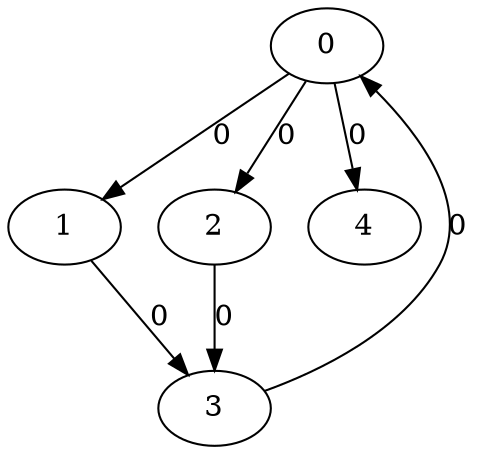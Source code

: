 // Source:45 Canonical: -1 0 0 -1 0 -1 -1 -1 0 -1 -1 -1 -1 0 -1 0 -1 -1 -1 -1 -1 -1 -1 -1 -1
digraph HRA_from_45_graph_000 {
  0 -> 1 [label="0"];
  0 -> 2 [label="0"];
  1 -> 3 [label="0"];
  2 -> 3 [label="0"];
  3 -> 0 [label="0"];
  0 -> 4 [label="0"];
}

// Source:45 Canonical: -1 0 0 -1 0 -1 -1 -1 0 -1 -1 -1 -1 0 -1 0 -1 -1 -1 -1 0 -1 -1 -1 -1
digraph HRA_from_45_graph_001 {
  0 -> 1 [label="0"];
  0 -> 2 [label="0"];
  1 -> 3 [label="0"];
  2 -> 3 [label="0"];
  3 -> 0 [label="0"];
  0 -> 4 [label="0"];
  4 -> 0 [label="0"];
}

// Source:45 Canonical: -1 0 0 -1 -1 -1 -1 -1 0 0 -1 -1 -1 0 -1 0 -1 -1 -1 -1 -1 -1 -1 -1 -1
digraph HRA_from_45_graph_002 {
  0 -> 1 [label="0"];
  0 -> 2 [label="0"];
  1 -> 3 [label="0"];
  2 -> 3 [label="0"];
  3 -> 0 [label="0"];
  1 -> 4 [label="0"];
}

// Source:45 Canonical: -1 0 0 -1 0 -1 -1 -1 0 0 -1 -1 -1 0 -1 0 -1 -1 -1 -1 -1 -1 -1 -1 -1
digraph HRA_from_45_graph_003 {
  0 -> 1 [label="0"];
  0 -> 2 [label="0"];
  1 -> 3 [label="0"];
  2 -> 3 [label="0"];
  3 -> 0 [label="0"];
  0 -> 4 [label="0"];
  1 -> 4 [label="0"];
}

// Source:45 Canonical: -1 0 0 -1 -1 -1 -1 -1 0 0 -1 -1 -1 0 -1 0 -1 -1 -1 -1 0 -1 -1 -1 -1
digraph HRA_from_45_graph_004 {
  0 -> 1 [label="0"];
  0 -> 2 [label="0"];
  1 -> 3 [label="0"];
  2 -> 3 [label="0"];
  3 -> 0 [label="0"];
  4 -> 0 [label="0"];
  1 -> 4 [label="0"];
}

// Source:45 Canonical: -1 0 0 -1 0 -1 -1 -1 0 0 -1 -1 -1 0 -1 0 -1 -1 -1 -1 0 -1 -1 -1 -1
digraph HRA_from_45_graph_005 {
  0 -> 1 [label="0"];
  0 -> 2 [label="0"];
  1 -> 3 [label="0"];
  2 -> 3 [label="0"];
  3 -> 0 [label="0"];
  0 -> 4 [label="0"];
  4 -> 0 [label="0"];
  1 -> 4 [label="0"];
}

// Source:45 Canonical: -1 0 0 -1 0 -1 -1 -1 0 -1 -1 -1 -1 0 -1 0 -1 -1 -1 -1 -1 0 -1 -1 -1
digraph HRA_from_45_graph_006 {
  0 -> 1 [label="0"];
  0 -> 2 [label="0"];
  1 -> 3 [label="0"];
  2 -> 3 [label="0"];
  3 -> 0 [label="0"];
  0 -> 4 [label="0"];
  4 -> 1 [label="0"];
}

// Source:45 Canonical: -1 0 0 -1 0 -1 -1 -1 0 -1 -1 -1 -1 0 -1 0 -1 -1 -1 -1 0 0 -1 -1 -1
digraph HRA_from_45_graph_007 {
  0 -> 1 [label="0"];
  0 -> 2 [label="0"];
  1 -> 3 [label="0"];
  2 -> 3 [label="0"];
  3 -> 0 [label="0"];
  0 -> 4 [label="0"];
  4 -> 0 [label="0"];
  4 -> 1 [label="0"];
}

// Source:45 Canonical: -1 0 0 -1 -1 -1 -1 -1 0 0 -1 -1 -1 0 -1 0 -1 -1 -1 -1 -1 0 -1 -1 -1
digraph HRA_from_45_graph_008 {
  0 -> 1 [label="0"];
  0 -> 2 [label="0"];
  1 -> 3 [label="0"];
  2 -> 3 [label="0"];
  3 -> 0 [label="0"];
  1 -> 4 [label="0"];
  4 -> 1 [label="0"];
}

// Source:45 Canonical: -1 0 0 -1 0 -1 -1 -1 0 0 -1 -1 -1 0 -1 0 -1 -1 -1 -1 -1 0 -1 -1 -1
digraph HRA_from_45_graph_009 {
  0 -> 1 [label="0"];
  0 -> 2 [label="0"];
  1 -> 3 [label="0"];
  2 -> 3 [label="0"];
  3 -> 0 [label="0"];
  0 -> 4 [label="0"];
  1 -> 4 [label="0"];
  4 -> 1 [label="0"];
}

// Source:45 Canonical: -1 0 0 -1 -1 -1 -1 -1 0 0 -1 -1 -1 0 -1 0 -1 -1 -1 -1 0 0 -1 -1 -1
digraph HRA_from_45_graph_010 {
  0 -> 1 [label="0"];
  0 -> 2 [label="0"];
  1 -> 3 [label="0"];
  2 -> 3 [label="0"];
  3 -> 0 [label="0"];
  4 -> 0 [label="0"];
  1 -> 4 [label="0"];
  4 -> 1 [label="0"];
}

// Source:45 Canonical: -1 0 0 -1 0 -1 -1 -1 0 0 -1 -1 -1 0 -1 0 -1 -1 -1 -1 0 0 -1 -1 -1
digraph HRA_from_45_graph_011 {
  0 -> 1 [label="0"];
  0 -> 2 [label="0"];
  1 -> 3 [label="0"];
  2 -> 3 [label="0"];
  3 -> 0 [label="0"];
  0 -> 4 [label="0"];
  4 -> 0 [label="0"];
  1 -> 4 [label="0"];
  4 -> 1 [label="0"];
}

// Source:45 Canonical: -1 0 0 -1 -1 -1 -1 -1 0 -1 -1 -1 -1 0 0 0 -1 -1 -1 -1 -1 -1 -1 -1 -1
digraph HRA_from_45_graph_012 {
  0 -> 1 [label="0"];
  0 -> 2 [label="0"];
  1 -> 3 [label="0"];
  2 -> 3 [label="0"];
  3 -> 0 [label="0"];
  2 -> 4 [label="0"];
}

// Source:45 Canonical: -1 0 0 -1 0 -1 -1 -1 0 -1 -1 -1 -1 0 0 0 -1 -1 -1 -1 -1 -1 -1 -1 -1
digraph HRA_from_45_graph_013 {
  0 -> 1 [label="0"];
  0 -> 2 [label="0"];
  1 -> 3 [label="0"];
  2 -> 3 [label="0"];
  3 -> 0 [label="0"];
  0 -> 4 [label="0"];
  2 -> 4 [label="0"];
}

// Source:45 Canonical: -1 0 0 -1 -1 -1 -1 -1 0 -1 -1 -1 -1 0 0 0 -1 -1 -1 -1 0 -1 -1 -1 -1
digraph HRA_from_45_graph_014 {
  0 -> 1 [label="0"];
  0 -> 2 [label="0"];
  1 -> 3 [label="0"];
  2 -> 3 [label="0"];
  3 -> 0 [label="0"];
  4 -> 0 [label="0"];
  2 -> 4 [label="0"];
}

// Source:45 Canonical: -1 0 0 -1 0 -1 -1 -1 0 -1 -1 -1 -1 0 0 0 -1 -1 -1 -1 0 -1 -1 -1 -1
digraph HRA_from_45_graph_015 {
  0 -> 1 [label="0"];
  0 -> 2 [label="0"];
  1 -> 3 [label="0"];
  2 -> 3 [label="0"];
  3 -> 0 [label="0"];
  0 -> 4 [label="0"];
  4 -> 0 [label="0"];
  2 -> 4 [label="0"];
}

// Source:45 Canonical: -1 0 0 -1 -1 -1 -1 -1 0 0 -1 -1 -1 0 0 0 -1 -1 -1 -1 -1 -1 -1 -1 -1
digraph HRA_from_45_graph_016 {
  0 -> 1 [label="0"];
  0 -> 2 [label="0"];
  1 -> 3 [label="0"];
  2 -> 3 [label="0"];
  3 -> 0 [label="0"];
  1 -> 4 [label="0"];
  2 -> 4 [label="0"];
}

// Source:45 Canonical: -1 0 0 -1 0 -1 -1 -1 0 0 -1 -1 -1 0 0 0 -1 -1 -1 -1 -1 -1 -1 -1 -1
digraph HRA_from_45_graph_017 {
  0 -> 1 [label="0"];
  0 -> 2 [label="0"];
  1 -> 3 [label="0"];
  2 -> 3 [label="0"];
  3 -> 0 [label="0"];
  0 -> 4 [label="0"];
  1 -> 4 [label="0"];
  2 -> 4 [label="0"];
}

// Source:45 Canonical: -1 0 0 -1 -1 -1 -1 -1 0 0 -1 -1 -1 0 0 0 -1 -1 -1 -1 0 -1 -1 -1 -1
digraph HRA_from_45_graph_018 {
  0 -> 1 [label="0"];
  0 -> 2 [label="0"];
  1 -> 3 [label="0"];
  2 -> 3 [label="0"];
  3 -> 0 [label="0"];
  4 -> 0 [label="0"];
  1 -> 4 [label="0"];
  2 -> 4 [label="0"];
}

// Source:45 Canonical: -1 0 0 -1 0 -1 -1 -1 0 0 -1 -1 -1 0 0 0 -1 -1 -1 -1 0 -1 -1 -1 -1
digraph HRA_from_45_graph_019 {
  0 -> 1 [label="0"];
  0 -> 2 [label="0"];
  1 -> 3 [label="0"];
  2 -> 3 [label="0"];
  3 -> 0 [label="0"];
  0 -> 4 [label="0"];
  4 -> 0 [label="0"];
  1 -> 4 [label="0"];
  2 -> 4 [label="0"];
}

// Source:45 Canonical: -1 0 0 -1 -1 -1 -1 -1 0 -1 -1 -1 -1 0 0 0 -1 -1 -1 -1 -1 0 -1 -1 -1
digraph HRA_from_45_graph_020 {
  0 -> 1 [label="0"];
  0 -> 2 [label="0"];
  1 -> 3 [label="0"];
  2 -> 3 [label="0"];
  3 -> 0 [label="0"];
  4 -> 1 [label="0"];
  2 -> 4 [label="0"];
}

// Source:45 Canonical: -1 0 0 -1 0 -1 -1 -1 0 -1 -1 -1 -1 0 0 0 -1 -1 -1 -1 -1 0 -1 -1 -1
digraph HRA_from_45_graph_021 {
  0 -> 1 [label="0"];
  0 -> 2 [label="0"];
  1 -> 3 [label="0"];
  2 -> 3 [label="0"];
  3 -> 0 [label="0"];
  0 -> 4 [label="0"];
  4 -> 1 [label="0"];
  2 -> 4 [label="0"];
}

// Source:45 Canonical: -1 0 0 -1 -1 -1 -1 -1 0 -1 -1 -1 -1 0 0 0 -1 -1 -1 -1 0 0 -1 -1 -1
digraph HRA_from_45_graph_022 {
  0 -> 1 [label="0"];
  0 -> 2 [label="0"];
  1 -> 3 [label="0"];
  2 -> 3 [label="0"];
  3 -> 0 [label="0"];
  4 -> 0 [label="0"];
  4 -> 1 [label="0"];
  2 -> 4 [label="0"];
}

// Source:45 Canonical: -1 0 0 -1 0 -1 -1 -1 0 -1 -1 -1 -1 0 0 0 -1 -1 -1 -1 0 0 -1 -1 -1
digraph HRA_from_45_graph_023 {
  0 -> 1 [label="0"];
  0 -> 2 [label="0"];
  1 -> 3 [label="0"];
  2 -> 3 [label="0"];
  3 -> 0 [label="0"];
  0 -> 4 [label="0"];
  4 -> 0 [label="0"];
  4 -> 1 [label="0"];
  2 -> 4 [label="0"];
}

// Source:45 Canonical: -1 0 0 -1 -1 -1 -1 -1 0 0 -1 -1 -1 0 0 0 -1 -1 -1 -1 -1 0 -1 -1 -1
digraph HRA_from_45_graph_024 {
  0 -> 1 [label="0"];
  0 -> 2 [label="0"];
  1 -> 3 [label="0"];
  2 -> 3 [label="0"];
  3 -> 0 [label="0"];
  1 -> 4 [label="0"];
  4 -> 1 [label="0"];
  2 -> 4 [label="0"];
}

// Source:45 Canonical: -1 0 0 -1 0 -1 -1 -1 0 0 -1 -1 -1 0 0 0 -1 -1 -1 -1 -1 0 -1 -1 -1
digraph HRA_from_45_graph_025 {
  0 -> 1 [label="0"];
  0 -> 2 [label="0"];
  1 -> 3 [label="0"];
  2 -> 3 [label="0"];
  3 -> 0 [label="0"];
  0 -> 4 [label="0"];
  1 -> 4 [label="0"];
  4 -> 1 [label="0"];
  2 -> 4 [label="0"];
}

// Source:45 Canonical: -1 0 0 -1 -1 -1 -1 -1 0 0 -1 -1 -1 0 0 0 -1 -1 -1 -1 0 0 -1 -1 -1
digraph HRA_from_45_graph_026 {
  0 -> 1 [label="0"];
  0 -> 2 [label="0"];
  1 -> 3 [label="0"];
  2 -> 3 [label="0"];
  3 -> 0 [label="0"];
  4 -> 0 [label="0"];
  1 -> 4 [label="0"];
  4 -> 1 [label="0"];
  2 -> 4 [label="0"];
}

// Source:45 Canonical: -1 0 0 -1 0 -1 -1 -1 0 0 -1 -1 -1 0 0 0 -1 -1 -1 -1 0 0 -1 -1 -1
digraph HRA_from_45_graph_027 {
  0 -> 1 [label="0"];
  0 -> 2 [label="0"];
  1 -> 3 [label="0"];
  2 -> 3 [label="0"];
  3 -> 0 [label="0"];
  0 -> 4 [label="0"];
  4 -> 0 [label="0"];
  1 -> 4 [label="0"];
  4 -> 1 [label="0"];
  2 -> 4 [label="0"];
}

// Source:45 Canonical: -1 0 0 -1 0 -1 -1 -1 0 -1 -1 -1 -1 0 -1 0 -1 -1 -1 -1 -1 -1 0 -1 -1
digraph HRA_from_45_graph_028 {
  0 -> 1 [label="0"];
  0 -> 2 [label="0"];
  1 -> 3 [label="0"];
  2 -> 3 [label="0"];
  3 -> 0 [label="0"];
  0 -> 4 [label="0"];
  4 -> 2 [label="0"];
}

// Source:45 Canonical: -1 0 0 -1 0 -1 -1 -1 0 -1 -1 -1 -1 0 -1 0 -1 -1 -1 -1 0 -1 0 -1 -1
digraph HRA_from_45_graph_029 {
  0 -> 1 [label="0"];
  0 -> 2 [label="0"];
  1 -> 3 [label="0"];
  2 -> 3 [label="0"];
  3 -> 0 [label="0"];
  0 -> 4 [label="0"];
  4 -> 0 [label="0"];
  4 -> 2 [label="0"];
}

// Source:45 Canonical: -1 0 0 -1 -1 -1 -1 -1 0 0 -1 -1 -1 0 -1 0 -1 -1 -1 -1 -1 -1 0 -1 -1
digraph HRA_from_45_graph_030 {
  0 -> 1 [label="0"];
  0 -> 2 [label="0"];
  1 -> 3 [label="0"];
  2 -> 3 [label="0"];
  3 -> 0 [label="0"];
  1 -> 4 [label="0"];
  4 -> 2 [label="0"];
}

// Source:45 Canonical: -1 0 0 -1 0 -1 -1 -1 0 0 -1 -1 -1 0 -1 0 -1 -1 -1 -1 -1 -1 0 -1 -1
digraph HRA_from_45_graph_031 {
  0 -> 1 [label="0"];
  0 -> 2 [label="0"];
  1 -> 3 [label="0"];
  2 -> 3 [label="0"];
  3 -> 0 [label="0"];
  0 -> 4 [label="0"];
  1 -> 4 [label="0"];
  4 -> 2 [label="0"];
}

// Source:45 Canonical: -1 0 0 -1 -1 -1 -1 -1 0 0 -1 -1 -1 0 -1 0 -1 -1 -1 -1 0 -1 0 -1 -1
digraph HRA_from_45_graph_032 {
  0 -> 1 [label="0"];
  0 -> 2 [label="0"];
  1 -> 3 [label="0"];
  2 -> 3 [label="0"];
  3 -> 0 [label="0"];
  4 -> 0 [label="0"];
  1 -> 4 [label="0"];
  4 -> 2 [label="0"];
}

// Source:45 Canonical: -1 0 0 -1 0 -1 -1 -1 0 0 -1 -1 -1 0 -1 0 -1 -1 -1 -1 0 -1 0 -1 -1
digraph HRA_from_45_graph_033 {
  0 -> 1 [label="0"];
  0 -> 2 [label="0"];
  1 -> 3 [label="0"];
  2 -> 3 [label="0"];
  3 -> 0 [label="0"];
  0 -> 4 [label="0"];
  4 -> 0 [label="0"];
  1 -> 4 [label="0"];
  4 -> 2 [label="0"];
}

// Source:45 Canonical: -1 0 0 -1 0 -1 -1 -1 0 -1 -1 -1 -1 0 -1 0 -1 -1 -1 -1 -1 0 0 -1 -1
digraph HRA_from_45_graph_034 {
  0 -> 1 [label="0"];
  0 -> 2 [label="0"];
  1 -> 3 [label="0"];
  2 -> 3 [label="0"];
  3 -> 0 [label="0"];
  0 -> 4 [label="0"];
  4 -> 1 [label="0"];
  4 -> 2 [label="0"];
}

// Source:45 Canonical: -1 0 0 -1 0 -1 -1 -1 0 -1 -1 -1 -1 0 -1 0 -1 -1 -1 -1 0 0 0 -1 -1
digraph HRA_from_45_graph_035 {
  0 -> 1 [label="0"];
  0 -> 2 [label="0"];
  1 -> 3 [label="0"];
  2 -> 3 [label="0"];
  3 -> 0 [label="0"];
  0 -> 4 [label="0"];
  4 -> 0 [label="0"];
  4 -> 1 [label="0"];
  4 -> 2 [label="0"];
}

// Source:45 Canonical: -1 0 0 -1 -1 -1 -1 -1 0 0 -1 -1 -1 0 -1 0 -1 -1 -1 -1 -1 0 0 -1 -1
digraph HRA_from_45_graph_036 {
  0 -> 1 [label="0"];
  0 -> 2 [label="0"];
  1 -> 3 [label="0"];
  2 -> 3 [label="0"];
  3 -> 0 [label="0"];
  1 -> 4 [label="0"];
  4 -> 1 [label="0"];
  4 -> 2 [label="0"];
}

// Source:45 Canonical: -1 0 0 -1 0 -1 -1 -1 0 0 -1 -1 -1 0 -1 0 -1 -1 -1 -1 -1 0 0 -1 -1
digraph HRA_from_45_graph_037 {
  0 -> 1 [label="0"];
  0 -> 2 [label="0"];
  1 -> 3 [label="0"];
  2 -> 3 [label="0"];
  3 -> 0 [label="0"];
  0 -> 4 [label="0"];
  1 -> 4 [label="0"];
  4 -> 1 [label="0"];
  4 -> 2 [label="0"];
}

// Source:45 Canonical: -1 0 0 -1 -1 -1 -1 -1 0 0 -1 -1 -1 0 -1 0 -1 -1 -1 -1 0 0 0 -1 -1
digraph HRA_from_45_graph_038 {
  0 -> 1 [label="0"];
  0 -> 2 [label="0"];
  1 -> 3 [label="0"];
  2 -> 3 [label="0"];
  3 -> 0 [label="0"];
  4 -> 0 [label="0"];
  1 -> 4 [label="0"];
  4 -> 1 [label="0"];
  4 -> 2 [label="0"];
}

// Source:45 Canonical: -1 0 0 -1 0 -1 -1 -1 0 0 -1 -1 -1 0 -1 0 -1 -1 -1 -1 0 0 0 -1 -1
digraph HRA_from_45_graph_039 {
  0 -> 1 [label="0"];
  0 -> 2 [label="0"];
  1 -> 3 [label="0"];
  2 -> 3 [label="0"];
  3 -> 0 [label="0"];
  0 -> 4 [label="0"];
  4 -> 0 [label="0"];
  1 -> 4 [label="0"];
  4 -> 1 [label="0"];
  4 -> 2 [label="0"];
}

// Source:45 Canonical: -1 0 0 -1 -1 -1 -1 -1 0 -1 -1 -1 -1 0 0 0 -1 -1 -1 -1 -1 -1 0 -1 -1
digraph HRA_from_45_graph_040 {
  0 -> 1 [label="0"];
  0 -> 2 [label="0"];
  1 -> 3 [label="0"];
  2 -> 3 [label="0"];
  3 -> 0 [label="0"];
  2 -> 4 [label="0"];
  4 -> 2 [label="0"];
}

// Source:45 Canonical: -1 0 0 -1 0 -1 -1 -1 0 -1 -1 -1 -1 0 0 0 -1 -1 -1 -1 -1 -1 0 -1 -1
digraph HRA_from_45_graph_041 {
  0 -> 1 [label="0"];
  0 -> 2 [label="0"];
  1 -> 3 [label="0"];
  2 -> 3 [label="0"];
  3 -> 0 [label="0"];
  0 -> 4 [label="0"];
  2 -> 4 [label="0"];
  4 -> 2 [label="0"];
}

// Source:45 Canonical: -1 0 0 -1 -1 -1 -1 -1 0 -1 -1 -1 -1 0 0 0 -1 -1 -1 -1 0 -1 0 -1 -1
digraph HRA_from_45_graph_042 {
  0 -> 1 [label="0"];
  0 -> 2 [label="0"];
  1 -> 3 [label="0"];
  2 -> 3 [label="0"];
  3 -> 0 [label="0"];
  4 -> 0 [label="0"];
  2 -> 4 [label="0"];
  4 -> 2 [label="0"];
}

// Source:45 Canonical: -1 0 0 -1 0 -1 -1 -1 0 -1 -1 -1 -1 0 0 0 -1 -1 -1 -1 0 -1 0 -1 -1
digraph HRA_from_45_graph_043 {
  0 -> 1 [label="0"];
  0 -> 2 [label="0"];
  1 -> 3 [label="0"];
  2 -> 3 [label="0"];
  3 -> 0 [label="0"];
  0 -> 4 [label="0"];
  4 -> 0 [label="0"];
  2 -> 4 [label="0"];
  4 -> 2 [label="0"];
}

// Source:45 Canonical: -1 0 0 -1 -1 -1 -1 -1 0 0 -1 -1 -1 0 0 0 -1 -1 -1 -1 -1 -1 0 -1 -1
digraph HRA_from_45_graph_044 {
  0 -> 1 [label="0"];
  0 -> 2 [label="0"];
  1 -> 3 [label="0"];
  2 -> 3 [label="0"];
  3 -> 0 [label="0"];
  1 -> 4 [label="0"];
  2 -> 4 [label="0"];
  4 -> 2 [label="0"];
}

// Source:45 Canonical: -1 0 0 -1 0 -1 -1 -1 0 0 -1 -1 -1 0 0 0 -1 -1 -1 -1 -1 -1 0 -1 -1
digraph HRA_from_45_graph_045 {
  0 -> 1 [label="0"];
  0 -> 2 [label="0"];
  1 -> 3 [label="0"];
  2 -> 3 [label="0"];
  3 -> 0 [label="0"];
  0 -> 4 [label="0"];
  1 -> 4 [label="0"];
  2 -> 4 [label="0"];
  4 -> 2 [label="0"];
}

// Source:45 Canonical: -1 0 0 -1 -1 -1 -1 -1 0 0 -1 -1 -1 0 0 0 -1 -1 -1 -1 0 -1 0 -1 -1
digraph HRA_from_45_graph_046 {
  0 -> 1 [label="0"];
  0 -> 2 [label="0"];
  1 -> 3 [label="0"];
  2 -> 3 [label="0"];
  3 -> 0 [label="0"];
  4 -> 0 [label="0"];
  1 -> 4 [label="0"];
  2 -> 4 [label="0"];
  4 -> 2 [label="0"];
}

// Source:45 Canonical: -1 0 0 -1 0 -1 -1 -1 0 0 -1 -1 -1 0 0 0 -1 -1 -1 -1 0 -1 0 -1 -1
digraph HRA_from_45_graph_047 {
  0 -> 1 [label="0"];
  0 -> 2 [label="0"];
  1 -> 3 [label="0"];
  2 -> 3 [label="0"];
  3 -> 0 [label="0"];
  0 -> 4 [label="0"];
  4 -> 0 [label="0"];
  1 -> 4 [label="0"];
  2 -> 4 [label="0"];
  4 -> 2 [label="0"];
}

// Source:45 Canonical: -1 0 0 -1 -1 -1 -1 -1 0 -1 -1 -1 -1 0 0 0 -1 -1 -1 -1 -1 0 0 -1 -1
digraph HRA_from_45_graph_048 {
  0 -> 1 [label="0"];
  0 -> 2 [label="0"];
  1 -> 3 [label="0"];
  2 -> 3 [label="0"];
  3 -> 0 [label="0"];
  4 -> 1 [label="0"];
  2 -> 4 [label="0"];
  4 -> 2 [label="0"];
}

// Source:45 Canonical: -1 0 0 -1 0 -1 -1 -1 0 -1 -1 -1 -1 0 0 0 -1 -1 -1 -1 -1 0 0 -1 -1
digraph HRA_from_45_graph_049 {
  0 -> 1 [label="0"];
  0 -> 2 [label="0"];
  1 -> 3 [label="0"];
  2 -> 3 [label="0"];
  3 -> 0 [label="0"];
  0 -> 4 [label="0"];
  4 -> 1 [label="0"];
  2 -> 4 [label="0"];
  4 -> 2 [label="0"];
}

// Source:45 Canonical: -1 0 0 -1 -1 -1 -1 -1 0 -1 -1 -1 -1 0 0 0 -1 -1 -1 -1 0 0 0 -1 -1
digraph HRA_from_45_graph_050 {
  0 -> 1 [label="0"];
  0 -> 2 [label="0"];
  1 -> 3 [label="0"];
  2 -> 3 [label="0"];
  3 -> 0 [label="0"];
  4 -> 0 [label="0"];
  4 -> 1 [label="0"];
  2 -> 4 [label="0"];
  4 -> 2 [label="0"];
}

// Source:45 Canonical: -1 0 0 -1 0 -1 -1 -1 0 -1 -1 -1 -1 0 0 0 -1 -1 -1 -1 0 0 0 -1 -1
digraph HRA_from_45_graph_051 {
  0 -> 1 [label="0"];
  0 -> 2 [label="0"];
  1 -> 3 [label="0"];
  2 -> 3 [label="0"];
  3 -> 0 [label="0"];
  0 -> 4 [label="0"];
  4 -> 0 [label="0"];
  4 -> 1 [label="0"];
  2 -> 4 [label="0"];
  4 -> 2 [label="0"];
}

// Source:45 Canonical: -1 0 0 -1 -1 -1 -1 -1 0 0 -1 -1 -1 0 0 0 -1 -1 -1 -1 -1 0 0 -1 -1
digraph HRA_from_45_graph_052 {
  0 -> 1 [label="0"];
  0 -> 2 [label="0"];
  1 -> 3 [label="0"];
  2 -> 3 [label="0"];
  3 -> 0 [label="0"];
  1 -> 4 [label="0"];
  4 -> 1 [label="0"];
  2 -> 4 [label="0"];
  4 -> 2 [label="0"];
}

// Source:45 Canonical: -1 0 0 -1 0 -1 -1 -1 0 0 -1 -1 -1 0 0 0 -1 -1 -1 -1 -1 0 0 -1 -1
digraph HRA_from_45_graph_053 {
  0 -> 1 [label="0"];
  0 -> 2 [label="0"];
  1 -> 3 [label="0"];
  2 -> 3 [label="0"];
  3 -> 0 [label="0"];
  0 -> 4 [label="0"];
  1 -> 4 [label="0"];
  4 -> 1 [label="0"];
  2 -> 4 [label="0"];
  4 -> 2 [label="0"];
}

// Source:45 Canonical: -1 0 0 -1 -1 -1 -1 -1 0 0 -1 -1 -1 0 0 0 -1 -1 -1 -1 0 0 0 -1 -1
digraph HRA_from_45_graph_054 {
  0 -> 1 [label="0"];
  0 -> 2 [label="0"];
  1 -> 3 [label="0"];
  2 -> 3 [label="0"];
  3 -> 0 [label="0"];
  4 -> 0 [label="0"];
  1 -> 4 [label="0"];
  4 -> 1 [label="0"];
  2 -> 4 [label="0"];
  4 -> 2 [label="0"];
}

// Source:45 Canonical: -1 0 0 -1 0 -1 -1 -1 0 0 -1 -1 -1 0 0 0 -1 -1 -1 -1 0 0 0 -1 -1
digraph HRA_from_45_graph_055 {
  0 -> 1 [label="0"];
  0 -> 2 [label="0"];
  1 -> 3 [label="0"];
  2 -> 3 [label="0"];
  3 -> 0 [label="0"];
  0 -> 4 [label="0"];
  4 -> 0 [label="0"];
  1 -> 4 [label="0"];
  4 -> 1 [label="0"];
  2 -> 4 [label="0"];
  4 -> 2 [label="0"];
}

// Source:45 Canonical: -1 0 0 -1 -1 -1 -1 -1 0 -1 -1 -1 -1 0 -1 0 -1 -1 -1 0 -1 -1 -1 -1 -1
digraph HRA_from_45_graph_056 {
  0 -> 1 [label="0"];
  0 -> 2 [label="0"];
  1 -> 3 [label="0"];
  2 -> 3 [label="0"];
  3 -> 0 [label="0"];
  3 -> 4 [label="0"];
}

// Source:45 Canonical: -1 0 0 -1 0 -1 -1 -1 0 -1 -1 -1 -1 0 -1 0 -1 -1 -1 0 -1 -1 -1 -1 -1
digraph HRA_from_45_graph_057 {
  0 -> 1 [label="0"];
  0 -> 2 [label="0"];
  1 -> 3 [label="0"];
  2 -> 3 [label="0"];
  3 -> 0 [label="0"];
  0 -> 4 [label="0"];
  3 -> 4 [label="0"];
}

// Source:45 Canonical: -1 0 0 -1 -1 -1 -1 -1 0 -1 -1 -1 -1 0 -1 0 -1 -1 -1 0 0 -1 -1 -1 -1
digraph HRA_from_45_graph_058 {
  0 -> 1 [label="0"];
  0 -> 2 [label="0"];
  1 -> 3 [label="0"];
  2 -> 3 [label="0"];
  3 -> 0 [label="0"];
  4 -> 0 [label="0"];
  3 -> 4 [label="0"];
}

// Source:45 Canonical: -1 0 0 -1 0 -1 -1 -1 0 -1 -1 -1 -1 0 -1 0 -1 -1 -1 0 0 -1 -1 -1 -1
digraph HRA_from_45_graph_059 {
  0 -> 1 [label="0"];
  0 -> 2 [label="0"];
  1 -> 3 [label="0"];
  2 -> 3 [label="0"];
  3 -> 0 [label="0"];
  0 -> 4 [label="0"];
  4 -> 0 [label="0"];
  3 -> 4 [label="0"];
}

// Source:45 Canonical: -1 0 0 -1 -1 -1 -1 -1 0 0 -1 -1 -1 0 -1 0 -1 -1 -1 0 -1 -1 -1 -1 -1
digraph HRA_from_45_graph_060 {
  0 -> 1 [label="0"];
  0 -> 2 [label="0"];
  1 -> 3 [label="0"];
  2 -> 3 [label="0"];
  3 -> 0 [label="0"];
  1 -> 4 [label="0"];
  3 -> 4 [label="0"];
}

// Source:45 Canonical: -1 0 0 -1 0 -1 -1 -1 0 0 -1 -1 -1 0 -1 0 -1 -1 -1 0 -1 -1 -1 -1 -1
digraph HRA_from_45_graph_061 {
  0 -> 1 [label="0"];
  0 -> 2 [label="0"];
  1 -> 3 [label="0"];
  2 -> 3 [label="0"];
  3 -> 0 [label="0"];
  0 -> 4 [label="0"];
  1 -> 4 [label="0"];
  3 -> 4 [label="0"];
}

// Source:45 Canonical: -1 0 0 -1 -1 -1 -1 -1 0 0 -1 -1 -1 0 -1 0 -1 -1 -1 0 0 -1 -1 -1 -1
digraph HRA_from_45_graph_062 {
  0 -> 1 [label="0"];
  0 -> 2 [label="0"];
  1 -> 3 [label="0"];
  2 -> 3 [label="0"];
  3 -> 0 [label="0"];
  4 -> 0 [label="0"];
  1 -> 4 [label="0"];
  3 -> 4 [label="0"];
}

// Source:45 Canonical: -1 0 0 -1 0 -1 -1 -1 0 0 -1 -1 -1 0 -1 0 -1 -1 -1 0 0 -1 -1 -1 -1
digraph HRA_from_45_graph_063 {
  0 -> 1 [label="0"];
  0 -> 2 [label="0"];
  1 -> 3 [label="0"];
  2 -> 3 [label="0"];
  3 -> 0 [label="0"];
  0 -> 4 [label="0"];
  4 -> 0 [label="0"];
  1 -> 4 [label="0"];
  3 -> 4 [label="0"];
}

// Source:45 Canonical: -1 0 0 -1 -1 -1 -1 -1 0 -1 -1 -1 -1 0 -1 0 -1 -1 -1 0 -1 0 -1 -1 -1
digraph HRA_from_45_graph_064 {
  0 -> 1 [label="0"];
  0 -> 2 [label="0"];
  1 -> 3 [label="0"];
  2 -> 3 [label="0"];
  3 -> 0 [label="0"];
  4 -> 1 [label="0"];
  3 -> 4 [label="0"];
}

// Source:45 Canonical: -1 0 0 -1 0 -1 -1 -1 0 -1 -1 -1 -1 0 -1 0 -1 -1 -1 0 -1 0 -1 -1 -1
digraph HRA_from_45_graph_065 {
  0 -> 1 [label="0"];
  0 -> 2 [label="0"];
  1 -> 3 [label="0"];
  2 -> 3 [label="0"];
  3 -> 0 [label="0"];
  0 -> 4 [label="0"];
  4 -> 1 [label="0"];
  3 -> 4 [label="0"];
}

// Source:45 Canonical: -1 0 0 -1 -1 -1 -1 -1 0 -1 -1 -1 -1 0 -1 0 -1 -1 -1 0 0 0 -1 -1 -1
digraph HRA_from_45_graph_066 {
  0 -> 1 [label="0"];
  0 -> 2 [label="0"];
  1 -> 3 [label="0"];
  2 -> 3 [label="0"];
  3 -> 0 [label="0"];
  4 -> 0 [label="0"];
  4 -> 1 [label="0"];
  3 -> 4 [label="0"];
}

// Source:45 Canonical: -1 0 0 -1 0 -1 -1 -1 0 -1 -1 -1 -1 0 -1 0 -1 -1 -1 0 0 0 -1 -1 -1
digraph HRA_from_45_graph_067 {
  0 -> 1 [label="0"];
  0 -> 2 [label="0"];
  1 -> 3 [label="0"];
  2 -> 3 [label="0"];
  3 -> 0 [label="0"];
  0 -> 4 [label="0"];
  4 -> 0 [label="0"];
  4 -> 1 [label="0"];
  3 -> 4 [label="0"];
}

// Source:45 Canonical: -1 0 0 -1 -1 -1 -1 -1 0 0 -1 -1 -1 0 -1 0 -1 -1 -1 0 -1 0 -1 -1 -1
digraph HRA_from_45_graph_068 {
  0 -> 1 [label="0"];
  0 -> 2 [label="0"];
  1 -> 3 [label="0"];
  2 -> 3 [label="0"];
  3 -> 0 [label="0"];
  1 -> 4 [label="0"];
  4 -> 1 [label="0"];
  3 -> 4 [label="0"];
}

// Source:45 Canonical: -1 0 0 -1 0 -1 -1 -1 0 0 -1 -1 -1 0 -1 0 -1 -1 -1 0 -1 0 -1 -1 -1
digraph HRA_from_45_graph_069 {
  0 -> 1 [label="0"];
  0 -> 2 [label="0"];
  1 -> 3 [label="0"];
  2 -> 3 [label="0"];
  3 -> 0 [label="0"];
  0 -> 4 [label="0"];
  1 -> 4 [label="0"];
  4 -> 1 [label="0"];
  3 -> 4 [label="0"];
}

// Source:45 Canonical: -1 0 0 -1 -1 -1 -1 -1 0 0 -1 -1 -1 0 -1 0 -1 -1 -1 0 0 0 -1 -1 -1
digraph HRA_from_45_graph_070 {
  0 -> 1 [label="0"];
  0 -> 2 [label="0"];
  1 -> 3 [label="0"];
  2 -> 3 [label="0"];
  3 -> 0 [label="0"];
  4 -> 0 [label="0"];
  1 -> 4 [label="0"];
  4 -> 1 [label="0"];
  3 -> 4 [label="0"];
}

// Source:45 Canonical: -1 0 0 -1 0 -1 -1 -1 0 0 -1 -1 -1 0 -1 0 -1 -1 -1 0 0 0 -1 -1 -1
digraph HRA_from_45_graph_071 {
  0 -> 1 [label="0"];
  0 -> 2 [label="0"];
  1 -> 3 [label="0"];
  2 -> 3 [label="0"];
  3 -> 0 [label="0"];
  0 -> 4 [label="0"];
  4 -> 0 [label="0"];
  1 -> 4 [label="0"];
  4 -> 1 [label="0"];
  3 -> 4 [label="0"];
}

// Source:45 Canonical: -1 0 0 -1 -1 -1 -1 -1 0 -1 -1 -1 -1 0 0 0 -1 -1 -1 0 -1 -1 -1 -1 -1
digraph HRA_from_45_graph_072 {
  0 -> 1 [label="0"];
  0 -> 2 [label="0"];
  1 -> 3 [label="0"];
  2 -> 3 [label="0"];
  3 -> 0 [label="0"];
  2 -> 4 [label="0"];
  3 -> 4 [label="0"];
}

// Source:45 Canonical: -1 0 0 -1 0 -1 -1 -1 0 -1 -1 -1 -1 0 0 0 -1 -1 -1 0 -1 -1 -1 -1 -1
digraph HRA_from_45_graph_073 {
  0 -> 1 [label="0"];
  0 -> 2 [label="0"];
  1 -> 3 [label="0"];
  2 -> 3 [label="0"];
  3 -> 0 [label="0"];
  0 -> 4 [label="0"];
  2 -> 4 [label="0"];
  3 -> 4 [label="0"];
}

// Source:45 Canonical: -1 0 0 -1 -1 -1 -1 -1 0 -1 -1 -1 -1 0 0 0 -1 -1 -1 0 0 -1 -1 -1 -1
digraph HRA_from_45_graph_074 {
  0 -> 1 [label="0"];
  0 -> 2 [label="0"];
  1 -> 3 [label="0"];
  2 -> 3 [label="0"];
  3 -> 0 [label="0"];
  4 -> 0 [label="0"];
  2 -> 4 [label="0"];
  3 -> 4 [label="0"];
}

// Source:45 Canonical: -1 0 0 -1 0 -1 -1 -1 0 -1 -1 -1 -1 0 0 0 -1 -1 -1 0 0 -1 -1 -1 -1
digraph HRA_from_45_graph_075 {
  0 -> 1 [label="0"];
  0 -> 2 [label="0"];
  1 -> 3 [label="0"];
  2 -> 3 [label="0"];
  3 -> 0 [label="0"];
  0 -> 4 [label="0"];
  4 -> 0 [label="0"];
  2 -> 4 [label="0"];
  3 -> 4 [label="0"];
}

// Source:45 Canonical: -1 0 0 -1 -1 -1 -1 -1 0 0 -1 -1 -1 0 0 0 -1 -1 -1 0 -1 -1 -1 -1 -1
digraph HRA_from_45_graph_076 {
  0 -> 1 [label="0"];
  0 -> 2 [label="0"];
  1 -> 3 [label="0"];
  2 -> 3 [label="0"];
  3 -> 0 [label="0"];
  1 -> 4 [label="0"];
  2 -> 4 [label="0"];
  3 -> 4 [label="0"];
}

// Source:45 Canonical: -1 0 0 -1 0 -1 -1 -1 0 0 -1 -1 -1 0 0 0 -1 -1 -1 0 -1 -1 -1 -1 -1
digraph HRA_from_45_graph_077 {
  0 -> 1 [label="0"];
  0 -> 2 [label="0"];
  1 -> 3 [label="0"];
  2 -> 3 [label="0"];
  3 -> 0 [label="0"];
  0 -> 4 [label="0"];
  1 -> 4 [label="0"];
  2 -> 4 [label="0"];
  3 -> 4 [label="0"];
}

// Source:45 Canonical: -1 0 0 -1 -1 -1 -1 -1 0 0 -1 -1 -1 0 0 0 -1 -1 -1 0 0 -1 -1 -1 -1
digraph HRA_from_45_graph_078 {
  0 -> 1 [label="0"];
  0 -> 2 [label="0"];
  1 -> 3 [label="0"];
  2 -> 3 [label="0"];
  3 -> 0 [label="0"];
  4 -> 0 [label="0"];
  1 -> 4 [label="0"];
  2 -> 4 [label="0"];
  3 -> 4 [label="0"];
}

// Source:45 Canonical: -1 0 0 -1 0 -1 -1 -1 0 0 -1 -1 -1 0 0 0 -1 -1 -1 0 0 -1 -1 -1 -1
digraph HRA_from_45_graph_079 {
  0 -> 1 [label="0"];
  0 -> 2 [label="0"];
  1 -> 3 [label="0"];
  2 -> 3 [label="0"];
  3 -> 0 [label="0"];
  0 -> 4 [label="0"];
  4 -> 0 [label="0"];
  1 -> 4 [label="0"];
  2 -> 4 [label="0"];
  3 -> 4 [label="0"];
}

// Source:45 Canonical: -1 0 0 -1 -1 -1 -1 -1 0 -1 -1 -1 -1 0 0 0 -1 -1 -1 0 -1 0 -1 -1 -1
digraph HRA_from_45_graph_080 {
  0 -> 1 [label="0"];
  0 -> 2 [label="0"];
  1 -> 3 [label="0"];
  2 -> 3 [label="0"];
  3 -> 0 [label="0"];
  4 -> 1 [label="0"];
  2 -> 4 [label="0"];
  3 -> 4 [label="0"];
}

// Source:45 Canonical: -1 0 0 -1 0 -1 -1 -1 0 -1 -1 -1 -1 0 0 0 -1 -1 -1 0 -1 0 -1 -1 -1
digraph HRA_from_45_graph_081 {
  0 -> 1 [label="0"];
  0 -> 2 [label="0"];
  1 -> 3 [label="0"];
  2 -> 3 [label="0"];
  3 -> 0 [label="0"];
  0 -> 4 [label="0"];
  4 -> 1 [label="0"];
  2 -> 4 [label="0"];
  3 -> 4 [label="0"];
}

// Source:45 Canonical: -1 0 0 -1 -1 -1 -1 -1 0 -1 -1 -1 -1 0 0 0 -1 -1 -1 0 0 0 -1 -1 -1
digraph HRA_from_45_graph_082 {
  0 -> 1 [label="0"];
  0 -> 2 [label="0"];
  1 -> 3 [label="0"];
  2 -> 3 [label="0"];
  3 -> 0 [label="0"];
  4 -> 0 [label="0"];
  4 -> 1 [label="0"];
  2 -> 4 [label="0"];
  3 -> 4 [label="0"];
}

// Source:45 Canonical: -1 0 0 -1 0 -1 -1 -1 0 -1 -1 -1 -1 0 0 0 -1 -1 -1 0 0 0 -1 -1 -1
digraph HRA_from_45_graph_083 {
  0 -> 1 [label="0"];
  0 -> 2 [label="0"];
  1 -> 3 [label="0"];
  2 -> 3 [label="0"];
  3 -> 0 [label="0"];
  0 -> 4 [label="0"];
  4 -> 0 [label="0"];
  4 -> 1 [label="0"];
  2 -> 4 [label="0"];
  3 -> 4 [label="0"];
}

// Source:45 Canonical: -1 0 0 -1 -1 -1 -1 -1 0 0 -1 -1 -1 0 0 0 -1 -1 -1 0 -1 0 -1 -1 -1
digraph HRA_from_45_graph_084 {
  0 -> 1 [label="0"];
  0 -> 2 [label="0"];
  1 -> 3 [label="0"];
  2 -> 3 [label="0"];
  3 -> 0 [label="0"];
  1 -> 4 [label="0"];
  4 -> 1 [label="0"];
  2 -> 4 [label="0"];
  3 -> 4 [label="0"];
}

// Source:45 Canonical: -1 0 0 -1 0 -1 -1 -1 0 0 -1 -1 -1 0 0 0 -1 -1 -1 0 -1 0 -1 -1 -1
digraph HRA_from_45_graph_085 {
  0 -> 1 [label="0"];
  0 -> 2 [label="0"];
  1 -> 3 [label="0"];
  2 -> 3 [label="0"];
  3 -> 0 [label="0"];
  0 -> 4 [label="0"];
  1 -> 4 [label="0"];
  4 -> 1 [label="0"];
  2 -> 4 [label="0"];
  3 -> 4 [label="0"];
}

// Source:45 Canonical: -1 0 0 -1 -1 -1 -1 -1 0 0 -1 -1 -1 0 0 0 -1 -1 -1 0 0 0 -1 -1 -1
digraph HRA_from_45_graph_086 {
  0 -> 1 [label="0"];
  0 -> 2 [label="0"];
  1 -> 3 [label="0"];
  2 -> 3 [label="0"];
  3 -> 0 [label="0"];
  4 -> 0 [label="0"];
  1 -> 4 [label="0"];
  4 -> 1 [label="0"];
  2 -> 4 [label="0"];
  3 -> 4 [label="0"];
}

// Source:45 Canonical: -1 0 0 -1 0 -1 -1 -1 0 0 -1 -1 -1 0 0 0 -1 -1 -1 0 0 0 -1 -1 -1
digraph HRA_from_45_graph_087 {
  0 -> 1 [label="0"];
  0 -> 2 [label="0"];
  1 -> 3 [label="0"];
  2 -> 3 [label="0"];
  3 -> 0 [label="0"];
  0 -> 4 [label="0"];
  4 -> 0 [label="0"];
  1 -> 4 [label="0"];
  4 -> 1 [label="0"];
  2 -> 4 [label="0"];
  3 -> 4 [label="0"];
}

// Source:45 Canonical: -1 0 0 -1 -1 -1 -1 -1 0 -1 -1 -1 -1 0 -1 0 -1 -1 -1 0 -1 -1 0 -1 -1
digraph HRA_from_45_graph_088 {
  0 -> 1 [label="0"];
  0 -> 2 [label="0"];
  1 -> 3 [label="0"];
  2 -> 3 [label="0"];
  3 -> 0 [label="0"];
  4 -> 2 [label="0"];
  3 -> 4 [label="0"];
}

// Source:45 Canonical: -1 0 0 -1 0 -1 -1 -1 0 -1 -1 -1 -1 0 -1 0 -1 -1 -1 0 -1 -1 0 -1 -1
digraph HRA_from_45_graph_089 {
  0 -> 1 [label="0"];
  0 -> 2 [label="0"];
  1 -> 3 [label="0"];
  2 -> 3 [label="0"];
  3 -> 0 [label="0"];
  0 -> 4 [label="0"];
  4 -> 2 [label="0"];
  3 -> 4 [label="0"];
}

// Source:45 Canonical: -1 0 0 -1 -1 -1 -1 -1 0 -1 -1 -1 -1 0 -1 0 -1 -1 -1 0 0 -1 0 -1 -1
digraph HRA_from_45_graph_090 {
  0 -> 1 [label="0"];
  0 -> 2 [label="0"];
  1 -> 3 [label="0"];
  2 -> 3 [label="0"];
  3 -> 0 [label="0"];
  4 -> 0 [label="0"];
  4 -> 2 [label="0"];
  3 -> 4 [label="0"];
}

// Source:45 Canonical: -1 0 0 -1 0 -1 -1 -1 0 -1 -1 -1 -1 0 -1 0 -1 -1 -1 0 0 -1 0 -1 -1
digraph HRA_from_45_graph_091 {
  0 -> 1 [label="0"];
  0 -> 2 [label="0"];
  1 -> 3 [label="0"];
  2 -> 3 [label="0"];
  3 -> 0 [label="0"];
  0 -> 4 [label="0"];
  4 -> 0 [label="0"];
  4 -> 2 [label="0"];
  3 -> 4 [label="0"];
}

// Source:45 Canonical: -1 0 0 -1 -1 -1 -1 -1 0 0 -1 -1 -1 0 -1 0 -1 -1 -1 0 -1 -1 0 -1 -1
digraph HRA_from_45_graph_092 {
  0 -> 1 [label="0"];
  0 -> 2 [label="0"];
  1 -> 3 [label="0"];
  2 -> 3 [label="0"];
  3 -> 0 [label="0"];
  1 -> 4 [label="0"];
  4 -> 2 [label="0"];
  3 -> 4 [label="0"];
}

// Source:45 Canonical: -1 0 0 -1 0 -1 -1 -1 0 0 -1 -1 -1 0 -1 0 -1 -1 -1 0 -1 -1 0 -1 -1
digraph HRA_from_45_graph_093 {
  0 -> 1 [label="0"];
  0 -> 2 [label="0"];
  1 -> 3 [label="0"];
  2 -> 3 [label="0"];
  3 -> 0 [label="0"];
  0 -> 4 [label="0"];
  1 -> 4 [label="0"];
  4 -> 2 [label="0"];
  3 -> 4 [label="0"];
}

// Source:45 Canonical: -1 0 0 -1 -1 -1 -1 -1 0 0 -1 -1 -1 0 -1 0 -1 -1 -1 0 0 -1 0 -1 -1
digraph HRA_from_45_graph_094 {
  0 -> 1 [label="0"];
  0 -> 2 [label="0"];
  1 -> 3 [label="0"];
  2 -> 3 [label="0"];
  3 -> 0 [label="0"];
  4 -> 0 [label="0"];
  1 -> 4 [label="0"];
  4 -> 2 [label="0"];
  3 -> 4 [label="0"];
}

// Source:45 Canonical: -1 0 0 -1 0 -1 -1 -1 0 0 -1 -1 -1 0 -1 0 -1 -1 -1 0 0 -1 0 -1 -1
digraph HRA_from_45_graph_095 {
  0 -> 1 [label="0"];
  0 -> 2 [label="0"];
  1 -> 3 [label="0"];
  2 -> 3 [label="0"];
  3 -> 0 [label="0"];
  0 -> 4 [label="0"];
  4 -> 0 [label="0"];
  1 -> 4 [label="0"];
  4 -> 2 [label="0"];
  3 -> 4 [label="0"];
}

// Source:45 Canonical: -1 0 0 -1 -1 -1 -1 -1 0 -1 -1 -1 -1 0 -1 0 -1 -1 -1 0 -1 0 0 -1 -1
digraph HRA_from_45_graph_096 {
  0 -> 1 [label="0"];
  0 -> 2 [label="0"];
  1 -> 3 [label="0"];
  2 -> 3 [label="0"];
  3 -> 0 [label="0"];
  4 -> 1 [label="0"];
  4 -> 2 [label="0"];
  3 -> 4 [label="0"];
}

// Source:45 Canonical: -1 0 0 -1 0 -1 -1 -1 0 -1 -1 -1 -1 0 -1 0 -1 -1 -1 0 -1 0 0 -1 -1
digraph HRA_from_45_graph_097 {
  0 -> 1 [label="0"];
  0 -> 2 [label="0"];
  1 -> 3 [label="0"];
  2 -> 3 [label="0"];
  3 -> 0 [label="0"];
  0 -> 4 [label="0"];
  4 -> 1 [label="0"];
  4 -> 2 [label="0"];
  3 -> 4 [label="0"];
}

// Source:45 Canonical: -1 0 0 -1 -1 -1 -1 -1 0 -1 -1 -1 -1 0 -1 0 -1 -1 -1 0 0 0 0 -1 -1
digraph HRA_from_45_graph_098 {
  0 -> 1 [label="0"];
  0 -> 2 [label="0"];
  1 -> 3 [label="0"];
  2 -> 3 [label="0"];
  3 -> 0 [label="0"];
  4 -> 0 [label="0"];
  4 -> 1 [label="0"];
  4 -> 2 [label="0"];
  3 -> 4 [label="0"];
}

// Source:45 Canonical: -1 0 0 -1 0 -1 -1 -1 0 -1 -1 -1 -1 0 -1 0 -1 -1 -1 0 0 0 0 -1 -1
digraph HRA_from_45_graph_099 {
  0 -> 1 [label="0"];
  0 -> 2 [label="0"];
  1 -> 3 [label="0"];
  2 -> 3 [label="0"];
  3 -> 0 [label="0"];
  0 -> 4 [label="0"];
  4 -> 0 [label="0"];
  4 -> 1 [label="0"];
  4 -> 2 [label="0"];
  3 -> 4 [label="0"];
}

// Source:45 Canonical: -1 0 0 -1 -1 -1 -1 -1 0 0 -1 -1 -1 0 -1 0 -1 -1 -1 0 -1 0 0 -1 -1
digraph HRA_from_45_graph_100 {
  0 -> 1 [label="0"];
  0 -> 2 [label="0"];
  1 -> 3 [label="0"];
  2 -> 3 [label="0"];
  3 -> 0 [label="0"];
  1 -> 4 [label="0"];
  4 -> 1 [label="0"];
  4 -> 2 [label="0"];
  3 -> 4 [label="0"];
}

// Source:45 Canonical: -1 0 0 -1 0 -1 -1 -1 0 0 -1 -1 -1 0 -1 0 -1 -1 -1 0 -1 0 0 -1 -1
digraph HRA_from_45_graph_101 {
  0 -> 1 [label="0"];
  0 -> 2 [label="0"];
  1 -> 3 [label="0"];
  2 -> 3 [label="0"];
  3 -> 0 [label="0"];
  0 -> 4 [label="0"];
  1 -> 4 [label="0"];
  4 -> 1 [label="0"];
  4 -> 2 [label="0"];
  3 -> 4 [label="0"];
}

// Source:45 Canonical: -1 0 0 -1 -1 -1 -1 -1 0 0 -1 -1 -1 0 -1 0 -1 -1 -1 0 0 0 0 -1 -1
digraph HRA_from_45_graph_102 {
  0 -> 1 [label="0"];
  0 -> 2 [label="0"];
  1 -> 3 [label="0"];
  2 -> 3 [label="0"];
  3 -> 0 [label="0"];
  4 -> 0 [label="0"];
  1 -> 4 [label="0"];
  4 -> 1 [label="0"];
  4 -> 2 [label="0"];
  3 -> 4 [label="0"];
}

// Source:45 Canonical: -1 0 0 -1 0 -1 -1 -1 0 0 -1 -1 -1 0 -1 0 -1 -1 -1 0 0 0 0 -1 -1
digraph HRA_from_45_graph_103 {
  0 -> 1 [label="0"];
  0 -> 2 [label="0"];
  1 -> 3 [label="0"];
  2 -> 3 [label="0"];
  3 -> 0 [label="0"];
  0 -> 4 [label="0"];
  4 -> 0 [label="0"];
  1 -> 4 [label="0"];
  4 -> 1 [label="0"];
  4 -> 2 [label="0"];
  3 -> 4 [label="0"];
}

// Source:45 Canonical: -1 0 0 -1 -1 -1 -1 -1 0 -1 -1 -1 -1 0 0 0 -1 -1 -1 0 -1 -1 0 -1 -1
digraph HRA_from_45_graph_104 {
  0 -> 1 [label="0"];
  0 -> 2 [label="0"];
  1 -> 3 [label="0"];
  2 -> 3 [label="0"];
  3 -> 0 [label="0"];
  2 -> 4 [label="0"];
  4 -> 2 [label="0"];
  3 -> 4 [label="0"];
}

// Source:45 Canonical: -1 0 0 -1 0 -1 -1 -1 0 -1 -1 -1 -1 0 0 0 -1 -1 -1 0 -1 -1 0 -1 -1
digraph HRA_from_45_graph_105 {
  0 -> 1 [label="0"];
  0 -> 2 [label="0"];
  1 -> 3 [label="0"];
  2 -> 3 [label="0"];
  3 -> 0 [label="0"];
  0 -> 4 [label="0"];
  2 -> 4 [label="0"];
  4 -> 2 [label="0"];
  3 -> 4 [label="0"];
}

// Source:45 Canonical: -1 0 0 -1 -1 -1 -1 -1 0 -1 -1 -1 -1 0 0 0 -1 -1 -1 0 0 -1 0 -1 -1
digraph HRA_from_45_graph_106 {
  0 -> 1 [label="0"];
  0 -> 2 [label="0"];
  1 -> 3 [label="0"];
  2 -> 3 [label="0"];
  3 -> 0 [label="0"];
  4 -> 0 [label="0"];
  2 -> 4 [label="0"];
  4 -> 2 [label="0"];
  3 -> 4 [label="0"];
}

// Source:45 Canonical: -1 0 0 -1 0 -1 -1 -1 0 -1 -1 -1 -1 0 0 0 -1 -1 -1 0 0 -1 0 -1 -1
digraph HRA_from_45_graph_107 {
  0 -> 1 [label="0"];
  0 -> 2 [label="0"];
  1 -> 3 [label="0"];
  2 -> 3 [label="0"];
  3 -> 0 [label="0"];
  0 -> 4 [label="0"];
  4 -> 0 [label="0"];
  2 -> 4 [label="0"];
  4 -> 2 [label="0"];
  3 -> 4 [label="0"];
}

// Source:45 Canonical: -1 0 0 -1 -1 -1 -1 -1 0 0 -1 -1 -1 0 0 0 -1 -1 -1 0 -1 -1 0 -1 -1
digraph HRA_from_45_graph_108 {
  0 -> 1 [label="0"];
  0 -> 2 [label="0"];
  1 -> 3 [label="0"];
  2 -> 3 [label="0"];
  3 -> 0 [label="0"];
  1 -> 4 [label="0"];
  2 -> 4 [label="0"];
  4 -> 2 [label="0"];
  3 -> 4 [label="0"];
}

// Source:45 Canonical: -1 0 0 -1 0 -1 -1 -1 0 0 -1 -1 -1 0 0 0 -1 -1 -1 0 -1 -1 0 -1 -1
digraph HRA_from_45_graph_109 {
  0 -> 1 [label="0"];
  0 -> 2 [label="0"];
  1 -> 3 [label="0"];
  2 -> 3 [label="0"];
  3 -> 0 [label="0"];
  0 -> 4 [label="0"];
  1 -> 4 [label="0"];
  2 -> 4 [label="0"];
  4 -> 2 [label="0"];
  3 -> 4 [label="0"];
}

// Source:45 Canonical: -1 0 0 -1 -1 -1 -1 -1 0 0 -1 -1 -1 0 0 0 -1 -1 -1 0 0 -1 0 -1 -1
digraph HRA_from_45_graph_110 {
  0 -> 1 [label="0"];
  0 -> 2 [label="0"];
  1 -> 3 [label="0"];
  2 -> 3 [label="0"];
  3 -> 0 [label="0"];
  4 -> 0 [label="0"];
  1 -> 4 [label="0"];
  2 -> 4 [label="0"];
  4 -> 2 [label="0"];
  3 -> 4 [label="0"];
}

// Source:45 Canonical: -1 0 0 -1 0 -1 -1 -1 0 0 -1 -1 -1 0 0 0 -1 -1 -1 0 0 -1 0 -1 -1
digraph HRA_from_45_graph_111 {
  0 -> 1 [label="0"];
  0 -> 2 [label="0"];
  1 -> 3 [label="0"];
  2 -> 3 [label="0"];
  3 -> 0 [label="0"];
  0 -> 4 [label="0"];
  4 -> 0 [label="0"];
  1 -> 4 [label="0"];
  2 -> 4 [label="0"];
  4 -> 2 [label="0"];
  3 -> 4 [label="0"];
}

// Source:45 Canonical: -1 0 0 -1 -1 -1 -1 -1 0 -1 -1 -1 -1 0 0 0 -1 -1 -1 0 -1 0 0 -1 -1
digraph HRA_from_45_graph_112 {
  0 -> 1 [label="0"];
  0 -> 2 [label="0"];
  1 -> 3 [label="0"];
  2 -> 3 [label="0"];
  3 -> 0 [label="0"];
  4 -> 1 [label="0"];
  2 -> 4 [label="0"];
  4 -> 2 [label="0"];
  3 -> 4 [label="0"];
}

// Source:45 Canonical: -1 0 0 -1 0 -1 -1 -1 0 -1 -1 -1 -1 0 0 0 -1 -1 -1 0 -1 0 0 -1 -1
digraph HRA_from_45_graph_113 {
  0 -> 1 [label="0"];
  0 -> 2 [label="0"];
  1 -> 3 [label="0"];
  2 -> 3 [label="0"];
  3 -> 0 [label="0"];
  0 -> 4 [label="0"];
  4 -> 1 [label="0"];
  2 -> 4 [label="0"];
  4 -> 2 [label="0"];
  3 -> 4 [label="0"];
}

// Source:45 Canonical: -1 0 0 -1 -1 -1 -1 -1 0 -1 -1 -1 -1 0 0 0 -1 -1 -1 0 0 0 0 -1 -1
digraph HRA_from_45_graph_114 {
  0 -> 1 [label="0"];
  0 -> 2 [label="0"];
  1 -> 3 [label="0"];
  2 -> 3 [label="0"];
  3 -> 0 [label="0"];
  4 -> 0 [label="0"];
  4 -> 1 [label="0"];
  2 -> 4 [label="0"];
  4 -> 2 [label="0"];
  3 -> 4 [label="0"];
}

// Source:45 Canonical: -1 0 0 -1 0 -1 -1 -1 0 -1 -1 -1 -1 0 0 0 -1 -1 -1 0 0 0 0 -1 -1
digraph HRA_from_45_graph_115 {
  0 -> 1 [label="0"];
  0 -> 2 [label="0"];
  1 -> 3 [label="0"];
  2 -> 3 [label="0"];
  3 -> 0 [label="0"];
  0 -> 4 [label="0"];
  4 -> 0 [label="0"];
  4 -> 1 [label="0"];
  2 -> 4 [label="0"];
  4 -> 2 [label="0"];
  3 -> 4 [label="0"];
}

// Source:45 Canonical: -1 0 0 -1 -1 -1 -1 -1 0 0 -1 -1 -1 0 0 0 -1 -1 -1 0 -1 0 0 -1 -1
digraph HRA_from_45_graph_116 {
  0 -> 1 [label="0"];
  0 -> 2 [label="0"];
  1 -> 3 [label="0"];
  2 -> 3 [label="0"];
  3 -> 0 [label="0"];
  1 -> 4 [label="0"];
  4 -> 1 [label="0"];
  2 -> 4 [label="0"];
  4 -> 2 [label="0"];
  3 -> 4 [label="0"];
}

// Source:45 Canonical: -1 0 0 -1 0 -1 -1 -1 0 0 -1 -1 -1 0 0 0 -1 -1 -1 0 -1 0 0 -1 -1
digraph HRA_from_45_graph_117 {
  0 -> 1 [label="0"];
  0 -> 2 [label="0"];
  1 -> 3 [label="0"];
  2 -> 3 [label="0"];
  3 -> 0 [label="0"];
  0 -> 4 [label="0"];
  1 -> 4 [label="0"];
  4 -> 1 [label="0"];
  2 -> 4 [label="0"];
  4 -> 2 [label="0"];
  3 -> 4 [label="0"];
}

// Source:45 Canonical: -1 0 0 -1 -1 -1 -1 -1 0 0 -1 -1 -1 0 0 0 -1 -1 -1 0 0 0 0 -1 -1
digraph HRA_from_45_graph_118 {
  0 -> 1 [label="0"];
  0 -> 2 [label="0"];
  1 -> 3 [label="0"];
  2 -> 3 [label="0"];
  3 -> 0 [label="0"];
  4 -> 0 [label="0"];
  1 -> 4 [label="0"];
  4 -> 1 [label="0"];
  2 -> 4 [label="0"];
  4 -> 2 [label="0"];
  3 -> 4 [label="0"];
}

// Source:45 Canonical: -1 0 0 -1 0 -1 -1 -1 0 0 -1 -1 -1 0 0 0 -1 -1 -1 0 0 0 0 -1 -1
digraph HRA_from_45_graph_119 {
  0 -> 1 [label="0"];
  0 -> 2 [label="0"];
  1 -> 3 [label="0"];
  2 -> 3 [label="0"];
  3 -> 0 [label="0"];
  0 -> 4 [label="0"];
  4 -> 0 [label="0"];
  1 -> 4 [label="0"];
  4 -> 1 [label="0"];
  2 -> 4 [label="0"];
  4 -> 2 [label="0"];
  3 -> 4 [label="0"];
}

// Source:45 Canonical: -1 0 0 -1 0 -1 -1 -1 0 -1 -1 -1 -1 0 -1 0 -1 -1 -1 -1 -1 -1 -1 0 -1
digraph HRA_from_45_graph_120 {
  0 -> 1 [label="0"];
  0 -> 2 [label="0"];
  1 -> 3 [label="0"];
  2 -> 3 [label="0"];
  3 -> 0 [label="0"];
  0 -> 4 [label="0"];
  4 -> 3 [label="0"];
}

// Source:45 Canonical: -1 0 0 -1 0 -1 -1 -1 0 -1 -1 -1 -1 0 -1 0 -1 -1 -1 -1 0 -1 -1 0 -1
digraph HRA_from_45_graph_121 {
  0 -> 1 [label="0"];
  0 -> 2 [label="0"];
  1 -> 3 [label="0"];
  2 -> 3 [label="0"];
  3 -> 0 [label="0"];
  0 -> 4 [label="0"];
  4 -> 0 [label="0"];
  4 -> 3 [label="0"];
}

// Source:45 Canonical: -1 0 0 -1 -1 -1 -1 -1 0 0 -1 -1 -1 0 -1 0 -1 -1 -1 -1 -1 -1 -1 0 -1
digraph HRA_from_45_graph_122 {
  0 -> 1 [label="0"];
  0 -> 2 [label="0"];
  1 -> 3 [label="0"];
  2 -> 3 [label="0"];
  3 -> 0 [label="0"];
  1 -> 4 [label="0"];
  4 -> 3 [label="0"];
}

// Source:45 Canonical: -1 0 0 -1 0 -1 -1 -1 0 0 -1 -1 -1 0 -1 0 -1 -1 -1 -1 -1 -1 -1 0 -1
digraph HRA_from_45_graph_123 {
  0 -> 1 [label="0"];
  0 -> 2 [label="0"];
  1 -> 3 [label="0"];
  2 -> 3 [label="0"];
  3 -> 0 [label="0"];
  0 -> 4 [label="0"];
  1 -> 4 [label="0"];
  4 -> 3 [label="0"];
}

// Source:45 Canonical: -1 0 0 -1 -1 -1 -1 -1 0 0 -1 -1 -1 0 -1 0 -1 -1 -1 -1 0 -1 -1 0 -1
digraph HRA_from_45_graph_124 {
  0 -> 1 [label="0"];
  0 -> 2 [label="0"];
  1 -> 3 [label="0"];
  2 -> 3 [label="0"];
  3 -> 0 [label="0"];
  4 -> 0 [label="0"];
  1 -> 4 [label="0"];
  4 -> 3 [label="0"];
}

// Source:45 Canonical: -1 0 0 -1 0 -1 -1 -1 0 0 -1 -1 -1 0 -1 0 -1 -1 -1 -1 0 -1 -1 0 -1
digraph HRA_from_45_graph_125 {
  0 -> 1 [label="0"];
  0 -> 2 [label="0"];
  1 -> 3 [label="0"];
  2 -> 3 [label="0"];
  3 -> 0 [label="0"];
  0 -> 4 [label="0"];
  4 -> 0 [label="0"];
  1 -> 4 [label="0"];
  4 -> 3 [label="0"];
}

// Source:45 Canonical: -1 0 0 -1 0 -1 -1 -1 0 -1 -1 -1 -1 0 -1 0 -1 -1 -1 -1 -1 0 -1 0 -1
digraph HRA_from_45_graph_126 {
  0 -> 1 [label="0"];
  0 -> 2 [label="0"];
  1 -> 3 [label="0"];
  2 -> 3 [label="0"];
  3 -> 0 [label="0"];
  0 -> 4 [label="0"];
  4 -> 1 [label="0"];
  4 -> 3 [label="0"];
}

// Source:45 Canonical: -1 0 0 -1 0 -1 -1 -1 0 -1 -1 -1 -1 0 -1 0 -1 -1 -1 -1 0 0 -1 0 -1
digraph HRA_from_45_graph_127 {
  0 -> 1 [label="0"];
  0 -> 2 [label="0"];
  1 -> 3 [label="0"];
  2 -> 3 [label="0"];
  3 -> 0 [label="0"];
  0 -> 4 [label="0"];
  4 -> 0 [label="0"];
  4 -> 1 [label="0"];
  4 -> 3 [label="0"];
}

// Source:45 Canonical: -1 0 0 -1 -1 -1 -1 -1 0 0 -1 -1 -1 0 -1 0 -1 -1 -1 -1 -1 0 -1 0 -1
digraph HRA_from_45_graph_128 {
  0 -> 1 [label="0"];
  0 -> 2 [label="0"];
  1 -> 3 [label="0"];
  2 -> 3 [label="0"];
  3 -> 0 [label="0"];
  1 -> 4 [label="0"];
  4 -> 1 [label="0"];
  4 -> 3 [label="0"];
}

// Source:45 Canonical: -1 0 0 -1 0 -1 -1 -1 0 0 -1 -1 -1 0 -1 0 -1 -1 -1 -1 -1 0 -1 0 -1
digraph HRA_from_45_graph_129 {
  0 -> 1 [label="0"];
  0 -> 2 [label="0"];
  1 -> 3 [label="0"];
  2 -> 3 [label="0"];
  3 -> 0 [label="0"];
  0 -> 4 [label="0"];
  1 -> 4 [label="0"];
  4 -> 1 [label="0"];
  4 -> 3 [label="0"];
}

// Source:45 Canonical: -1 0 0 -1 -1 -1 -1 -1 0 0 -1 -1 -1 0 -1 0 -1 -1 -1 -1 0 0 -1 0 -1
digraph HRA_from_45_graph_130 {
  0 -> 1 [label="0"];
  0 -> 2 [label="0"];
  1 -> 3 [label="0"];
  2 -> 3 [label="0"];
  3 -> 0 [label="0"];
  4 -> 0 [label="0"];
  1 -> 4 [label="0"];
  4 -> 1 [label="0"];
  4 -> 3 [label="0"];
}

// Source:45 Canonical: -1 0 0 -1 0 -1 -1 -1 0 0 -1 -1 -1 0 -1 0 -1 -1 -1 -1 0 0 -1 0 -1
digraph HRA_from_45_graph_131 {
  0 -> 1 [label="0"];
  0 -> 2 [label="0"];
  1 -> 3 [label="0"];
  2 -> 3 [label="0"];
  3 -> 0 [label="0"];
  0 -> 4 [label="0"];
  4 -> 0 [label="0"];
  1 -> 4 [label="0"];
  4 -> 1 [label="0"];
  4 -> 3 [label="0"];
}

// Source:45 Canonical: -1 0 0 -1 -1 -1 -1 -1 0 -1 -1 -1 -1 0 0 0 -1 -1 -1 -1 -1 -1 -1 0 -1
digraph HRA_from_45_graph_132 {
  0 -> 1 [label="0"];
  0 -> 2 [label="0"];
  1 -> 3 [label="0"];
  2 -> 3 [label="0"];
  3 -> 0 [label="0"];
  2 -> 4 [label="0"];
  4 -> 3 [label="0"];
}

// Source:45 Canonical: -1 0 0 -1 0 -1 -1 -1 0 -1 -1 -1 -1 0 0 0 -1 -1 -1 -1 -1 -1 -1 0 -1
digraph HRA_from_45_graph_133 {
  0 -> 1 [label="0"];
  0 -> 2 [label="0"];
  1 -> 3 [label="0"];
  2 -> 3 [label="0"];
  3 -> 0 [label="0"];
  0 -> 4 [label="0"];
  2 -> 4 [label="0"];
  4 -> 3 [label="0"];
}

// Source:45 Canonical: -1 0 0 -1 -1 -1 -1 -1 0 -1 -1 -1 -1 0 0 0 -1 -1 -1 -1 0 -1 -1 0 -1
digraph HRA_from_45_graph_134 {
  0 -> 1 [label="0"];
  0 -> 2 [label="0"];
  1 -> 3 [label="0"];
  2 -> 3 [label="0"];
  3 -> 0 [label="0"];
  4 -> 0 [label="0"];
  2 -> 4 [label="0"];
  4 -> 3 [label="0"];
}

// Source:45 Canonical: -1 0 0 -1 0 -1 -1 -1 0 -1 -1 -1 -1 0 0 0 -1 -1 -1 -1 0 -1 -1 0 -1
digraph HRA_from_45_graph_135 {
  0 -> 1 [label="0"];
  0 -> 2 [label="0"];
  1 -> 3 [label="0"];
  2 -> 3 [label="0"];
  3 -> 0 [label="0"];
  0 -> 4 [label="0"];
  4 -> 0 [label="0"];
  2 -> 4 [label="0"];
  4 -> 3 [label="0"];
}

// Source:45 Canonical: -1 0 0 -1 -1 -1 -1 -1 0 0 -1 -1 -1 0 0 0 -1 -1 -1 -1 -1 -1 -1 0 -1
digraph HRA_from_45_graph_136 {
  0 -> 1 [label="0"];
  0 -> 2 [label="0"];
  1 -> 3 [label="0"];
  2 -> 3 [label="0"];
  3 -> 0 [label="0"];
  1 -> 4 [label="0"];
  2 -> 4 [label="0"];
  4 -> 3 [label="0"];
}

// Source:45 Canonical: -1 0 0 -1 0 -1 -1 -1 0 0 -1 -1 -1 0 0 0 -1 -1 -1 -1 -1 -1 -1 0 -1
digraph HRA_from_45_graph_137 {
  0 -> 1 [label="0"];
  0 -> 2 [label="0"];
  1 -> 3 [label="0"];
  2 -> 3 [label="0"];
  3 -> 0 [label="0"];
  0 -> 4 [label="0"];
  1 -> 4 [label="0"];
  2 -> 4 [label="0"];
  4 -> 3 [label="0"];
}

// Source:45 Canonical: -1 0 0 -1 -1 -1 -1 -1 0 0 -1 -1 -1 0 0 0 -1 -1 -1 -1 0 -1 -1 0 -1
digraph HRA_from_45_graph_138 {
  0 -> 1 [label="0"];
  0 -> 2 [label="0"];
  1 -> 3 [label="0"];
  2 -> 3 [label="0"];
  3 -> 0 [label="0"];
  4 -> 0 [label="0"];
  1 -> 4 [label="0"];
  2 -> 4 [label="0"];
  4 -> 3 [label="0"];
}

// Source:45 Canonical: -1 0 0 -1 0 -1 -1 -1 0 0 -1 -1 -1 0 0 0 -1 -1 -1 -1 0 -1 -1 0 -1
digraph HRA_from_45_graph_139 {
  0 -> 1 [label="0"];
  0 -> 2 [label="0"];
  1 -> 3 [label="0"];
  2 -> 3 [label="0"];
  3 -> 0 [label="0"];
  0 -> 4 [label="0"];
  4 -> 0 [label="0"];
  1 -> 4 [label="0"];
  2 -> 4 [label="0"];
  4 -> 3 [label="0"];
}

// Source:45 Canonical: -1 0 0 -1 -1 -1 -1 -1 0 -1 -1 -1 -1 0 0 0 -1 -1 -1 -1 -1 0 -1 0 -1
digraph HRA_from_45_graph_140 {
  0 -> 1 [label="0"];
  0 -> 2 [label="0"];
  1 -> 3 [label="0"];
  2 -> 3 [label="0"];
  3 -> 0 [label="0"];
  4 -> 1 [label="0"];
  2 -> 4 [label="0"];
  4 -> 3 [label="0"];
}

// Source:45 Canonical: -1 0 0 -1 0 -1 -1 -1 0 -1 -1 -1 -1 0 0 0 -1 -1 -1 -1 -1 0 -1 0 -1
digraph HRA_from_45_graph_141 {
  0 -> 1 [label="0"];
  0 -> 2 [label="0"];
  1 -> 3 [label="0"];
  2 -> 3 [label="0"];
  3 -> 0 [label="0"];
  0 -> 4 [label="0"];
  4 -> 1 [label="0"];
  2 -> 4 [label="0"];
  4 -> 3 [label="0"];
}

// Source:45 Canonical: -1 0 0 -1 -1 -1 -1 -1 0 -1 -1 -1 -1 0 0 0 -1 -1 -1 -1 0 0 -1 0 -1
digraph HRA_from_45_graph_142 {
  0 -> 1 [label="0"];
  0 -> 2 [label="0"];
  1 -> 3 [label="0"];
  2 -> 3 [label="0"];
  3 -> 0 [label="0"];
  4 -> 0 [label="0"];
  4 -> 1 [label="0"];
  2 -> 4 [label="0"];
  4 -> 3 [label="0"];
}

// Source:45 Canonical: -1 0 0 -1 0 -1 -1 -1 0 -1 -1 -1 -1 0 0 0 -1 -1 -1 -1 0 0 -1 0 -1
digraph HRA_from_45_graph_143 {
  0 -> 1 [label="0"];
  0 -> 2 [label="0"];
  1 -> 3 [label="0"];
  2 -> 3 [label="0"];
  3 -> 0 [label="0"];
  0 -> 4 [label="0"];
  4 -> 0 [label="0"];
  4 -> 1 [label="0"];
  2 -> 4 [label="0"];
  4 -> 3 [label="0"];
}

// Source:45 Canonical: -1 0 0 -1 -1 -1 -1 -1 0 0 -1 -1 -1 0 0 0 -1 -1 -1 -1 -1 0 -1 0 -1
digraph HRA_from_45_graph_144 {
  0 -> 1 [label="0"];
  0 -> 2 [label="0"];
  1 -> 3 [label="0"];
  2 -> 3 [label="0"];
  3 -> 0 [label="0"];
  1 -> 4 [label="0"];
  4 -> 1 [label="0"];
  2 -> 4 [label="0"];
  4 -> 3 [label="0"];
}

// Source:45 Canonical: -1 0 0 -1 0 -1 -1 -1 0 0 -1 -1 -1 0 0 0 -1 -1 -1 -1 -1 0 -1 0 -1
digraph HRA_from_45_graph_145 {
  0 -> 1 [label="0"];
  0 -> 2 [label="0"];
  1 -> 3 [label="0"];
  2 -> 3 [label="0"];
  3 -> 0 [label="0"];
  0 -> 4 [label="0"];
  1 -> 4 [label="0"];
  4 -> 1 [label="0"];
  2 -> 4 [label="0"];
  4 -> 3 [label="0"];
}

// Source:45 Canonical: -1 0 0 -1 -1 -1 -1 -1 0 0 -1 -1 -1 0 0 0 -1 -1 -1 -1 0 0 -1 0 -1
digraph HRA_from_45_graph_146 {
  0 -> 1 [label="0"];
  0 -> 2 [label="0"];
  1 -> 3 [label="0"];
  2 -> 3 [label="0"];
  3 -> 0 [label="0"];
  4 -> 0 [label="0"];
  1 -> 4 [label="0"];
  4 -> 1 [label="0"];
  2 -> 4 [label="0"];
  4 -> 3 [label="0"];
}

// Source:45 Canonical: -1 0 0 -1 0 -1 -1 -1 0 0 -1 -1 -1 0 0 0 -1 -1 -1 -1 0 0 -1 0 -1
digraph HRA_from_45_graph_147 {
  0 -> 1 [label="0"];
  0 -> 2 [label="0"];
  1 -> 3 [label="0"];
  2 -> 3 [label="0"];
  3 -> 0 [label="0"];
  0 -> 4 [label="0"];
  4 -> 0 [label="0"];
  1 -> 4 [label="0"];
  4 -> 1 [label="0"];
  2 -> 4 [label="0"];
  4 -> 3 [label="0"];
}

// Source:45 Canonical: -1 0 0 -1 0 -1 -1 -1 0 -1 -1 -1 -1 0 -1 0 -1 -1 -1 -1 -1 -1 0 0 -1
digraph HRA_from_45_graph_148 {
  0 -> 1 [label="0"];
  0 -> 2 [label="0"];
  1 -> 3 [label="0"];
  2 -> 3 [label="0"];
  3 -> 0 [label="0"];
  0 -> 4 [label="0"];
  4 -> 2 [label="0"];
  4 -> 3 [label="0"];
}

// Source:45 Canonical: -1 0 0 -1 0 -1 -1 -1 0 -1 -1 -1 -1 0 -1 0 -1 -1 -1 -1 0 -1 0 0 -1
digraph HRA_from_45_graph_149 {
  0 -> 1 [label="0"];
  0 -> 2 [label="0"];
  1 -> 3 [label="0"];
  2 -> 3 [label="0"];
  3 -> 0 [label="0"];
  0 -> 4 [label="0"];
  4 -> 0 [label="0"];
  4 -> 2 [label="0"];
  4 -> 3 [label="0"];
}

// Source:45 Canonical: -1 0 0 -1 -1 -1 -1 -1 0 0 -1 -1 -1 0 -1 0 -1 -1 -1 -1 -1 -1 0 0 -1
digraph HRA_from_45_graph_150 {
  0 -> 1 [label="0"];
  0 -> 2 [label="0"];
  1 -> 3 [label="0"];
  2 -> 3 [label="0"];
  3 -> 0 [label="0"];
  1 -> 4 [label="0"];
  4 -> 2 [label="0"];
  4 -> 3 [label="0"];
}

// Source:45 Canonical: -1 0 0 -1 0 -1 -1 -1 0 0 -1 -1 -1 0 -1 0 -1 -1 -1 -1 -1 -1 0 0 -1
digraph HRA_from_45_graph_151 {
  0 -> 1 [label="0"];
  0 -> 2 [label="0"];
  1 -> 3 [label="0"];
  2 -> 3 [label="0"];
  3 -> 0 [label="0"];
  0 -> 4 [label="0"];
  1 -> 4 [label="0"];
  4 -> 2 [label="0"];
  4 -> 3 [label="0"];
}

// Source:45 Canonical: -1 0 0 -1 -1 -1 -1 -1 0 0 -1 -1 -1 0 -1 0 -1 -1 -1 -1 0 -1 0 0 -1
digraph HRA_from_45_graph_152 {
  0 -> 1 [label="0"];
  0 -> 2 [label="0"];
  1 -> 3 [label="0"];
  2 -> 3 [label="0"];
  3 -> 0 [label="0"];
  4 -> 0 [label="0"];
  1 -> 4 [label="0"];
  4 -> 2 [label="0"];
  4 -> 3 [label="0"];
}

// Source:45 Canonical: -1 0 0 -1 0 -1 -1 -1 0 0 -1 -1 -1 0 -1 0 -1 -1 -1 -1 0 -1 0 0 -1
digraph HRA_from_45_graph_153 {
  0 -> 1 [label="0"];
  0 -> 2 [label="0"];
  1 -> 3 [label="0"];
  2 -> 3 [label="0"];
  3 -> 0 [label="0"];
  0 -> 4 [label="0"];
  4 -> 0 [label="0"];
  1 -> 4 [label="0"];
  4 -> 2 [label="0"];
  4 -> 3 [label="0"];
}

// Source:45 Canonical: -1 0 0 -1 0 -1 -1 -1 0 -1 -1 -1 -1 0 -1 0 -1 -1 -1 -1 -1 0 0 0 -1
digraph HRA_from_45_graph_154 {
  0 -> 1 [label="0"];
  0 -> 2 [label="0"];
  1 -> 3 [label="0"];
  2 -> 3 [label="0"];
  3 -> 0 [label="0"];
  0 -> 4 [label="0"];
  4 -> 1 [label="0"];
  4 -> 2 [label="0"];
  4 -> 3 [label="0"];
}

// Source:45 Canonical: -1 0 0 -1 0 -1 -1 -1 0 -1 -1 -1 -1 0 -1 0 -1 -1 -1 -1 0 0 0 0 -1
digraph HRA_from_45_graph_155 {
  0 -> 1 [label="0"];
  0 -> 2 [label="0"];
  1 -> 3 [label="0"];
  2 -> 3 [label="0"];
  3 -> 0 [label="0"];
  0 -> 4 [label="0"];
  4 -> 0 [label="0"];
  4 -> 1 [label="0"];
  4 -> 2 [label="0"];
  4 -> 3 [label="0"];
}

// Source:45 Canonical: -1 0 0 -1 -1 -1 -1 -1 0 0 -1 -1 -1 0 -1 0 -1 -1 -1 -1 -1 0 0 0 -1
digraph HRA_from_45_graph_156 {
  0 -> 1 [label="0"];
  0 -> 2 [label="0"];
  1 -> 3 [label="0"];
  2 -> 3 [label="0"];
  3 -> 0 [label="0"];
  1 -> 4 [label="0"];
  4 -> 1 [label="0"];
  4 -> 2 [label="0"];
  4 -> 3 [label="0"];
}

// Source:45 Canonical: -1 0 0 -1 0 -1 -1 -1 0 0 -1 -1 -1 0 -1 0 -1 -1 -1 -1 -1 0 0 0 -1
digraph HRA_from_45_graph_157 {
  0 -> 1 [label="0"];
  0 -> 2 [label="0"];
  1 -> 3 [label="0"];
  2 -> 3 [label="0"];
  3 -> 0 [label="0"];
  0 -> 4 [label="0"];
  1 -> 4 [label="0"];
  4 -> 1 [label="0"];
  4 -> 2 [label="0"];
  4 -> 3 [label="0"];
}

// Source:45 Canonical: -1 0 0 -1 -1 -1 -1 -1 0 0 -1 -1 -1 0 -1 0 -1 -1 -1 -1 0 0 0 0 -1
digraph HRA_from_45_graph_158 {
  0 -> 1 [label="0"];
  0 -> 2 [label="0"];
  1 -> 3 [label="0"];
  2 -> 3 [label="0"];
  3 -> 0 [label="0"];
  4 -> 0 [label="0"];
  1 -> 4 [label="0"];
  4 -> 1 [label="0"];
  4 -> 2 [label="0"];
  4 -> 3 [label="0"];
}

// Source:45 Canonical: -1 0 0 -1 0 -1 -1 -1 0 0 -1 -1 -1 0 -1 0 -1 -1 -1 -1 0 0 0 0 -1
digraph HRA_from_45_graph_159 {
  0 -> 1 [label="0"];
  0 -> 2 [label="0"];
  1 -> 3 [label="0"];
  2 -> 3 [label="0"];
  3 -> 0 [label="0"];
  0 -> 4 [label="0"];
  4 -> 0 [label="0"];
  1 -> 4 [label="0"];
  4 -> 1 [label="0"];
  4 -> 2 [label="0"];
  4 -> 3 [label="0"];
}

// Source:45 Canonical: -1 0 0 -1 -1 -1 -1 -1 0 -1 -1 -1 -1 0 0 0 -1 -1 -1 -1 -1 -1 0 0 -1
digraph HRA_from_45_graph_160 {
  0 -> 1 [label="0"];
  0 -> 2 [label="0"];
  1 -> 3 [label="0"];
  2 -> 3 [label="0"];
  3 -> 0 [label="0"];
  2 -> 4 [label="0"];
  4 -> 2 [label="0"];
  4 -> 3 [label="0"];
}

// Source:45 Canonical: -1 0 0 -1 0 -1 -1 -1 0 -1 -1 -1 -1 0 0 0 -1 -1 -1 -1 -1 -1 0 0 -1
digraph HRA_from_45_graph_161 {
  0 -> 1 [label="0"];
  0 -> 2 [label="0"];
  1 -> 3 [label="0"];
  2 -> 3 [label="0"];
  3 -> 0 [label="0"];
  0 -> 4 [label="0"];
  2 -> 4 [label="0"];
  4 -> 2 [label="0"];
  4 -> 3 [label="0"];
}

// Source:45 Canonical: -1 0 0 -1 -1 -1 -1 -1 0 -1 -1 -1 -1 0 0 0 -1 -1 -1 -1 0 -1 0 0 -1
digraph HRA_from_45_graph_162 {
  0 -> 1 [label="0"];
  0 -> 2 [label="0"];
  1 -> 3 [label="0"];
  2 -> 3 [label="0"];
  3 -> 0 [label="0"];
  4 -> 0 [label="0"];
  2 -> 4 [label="0"];
  4 -> 2 [label="0"];
  4 -> 3 [label="0"];
}

// Source:45 Canonical: -1 0 0 -1 0 -1 -1 -1 0 -1 -1 -1 -1 0 0 0 -1 -1 -1 -1 0 -1 0 0 -1
digraph HRA_from_45_graph_163 {
  0 -> 1 [label="0"];
  0 -> 2 [label="0"];
  1 -> 3 [label="0"];
  2 -> 3 [label="0"];
  3 -> 0 [label="0"];
  0 -> 4 [label="0"];
  4 -> 0 [label="0"];
  2 -> 4 [label="0"];
  4 -> 2 [label="0"];
  4 -> 3 [label="0"];
}

// Source:45 Canonical: -1 0 0 -1 -1 -1 -1 -1 0 0 -1 -1 -1 0 0 0 -1 -1 -1 -1 -1 -1 0 0 -1
digraph HRA_from_45_graph_164 {
  0 -> 1 [label="0"];
  0 -> 2 [label="0"];
  1 -> 3 [label="0"];
  2 -> 3 [label="0"];
  3 -> 0 [label="0"];
  1 -> 4 [label="0"];
  2 -> 4 [label="0"];
  4 -> 2 [label="0"];
  4 -> 3 [label="0"];
}

// Source:45 Canonical: -1 0 0 -1 0 -1 -1 -1 0 0 -1 -1 -1 0 0 0 -1 -1 -1 -1 -1 -1 0 0 -1
digraph HRA_from_45_graph_165 {
  0 -> 1 [label="0"];
  0 -> 2 [label="0"];
  1 -> 3 [label="0"];
  2 -> 3 [label="0"];
  3 -> 0 [label="0"];
  0 -> 4 [label="0"];
  1 -> 4 [label="0"];
  2 -> 4 [label="0"];
  4 -> 2 [label="0"];
  4 -> 3 [label="0"];
}

// Source:45 Canonical: -1 0 0 -1 -1 -1 -1 -1 0 0 -1 -1 -1 0 0 0 -1 -1 -1 -1 0 -1 0 0 -1
digraph HRA_from_45_graph_166 {
  0 -> 1 [label="0"];
  0 -> 2 [label="0"];
  1 -> 3 [label="0"];
  2 -> 3 [label="0"];
  3 -> 0 [label="0"];
  4 -> 0 [label="0"];
  1 -> 4 [label="0"];
  2 -> 4 [label="0"];
  4 -> 2 [label="0"];
  4 -> 3 [label="0"];
}

// Source:45 Canonical: -1 0 0 -1 0 -1 -1 -1 0 0 -1 -1 -1 0 0 0 -1 -1 -1 -1 0 -1 0 0 -1
digraph HRA_from_45_graph_167 {
  0 -> 1 [label="0"];
  0 -> 2 [label="0"];
  1 -> 3 [label="0"];
  2 -> 3 [label="0"];
  3 -> 0 [label="0"];
  0 -> 4 [label="0"];
  4 -> 0 [label="0"];
  1 -> 4 [label="0"];
  2 -> 4 [label="0"];
  4 -> 2 [label="0"];
  4 -> 3 [label="0"];
}

// Source:45 Canonical: -1 0 0 -1 -1 -1 -1 -1 0 -1 -1 -1 -1 0 0 0 -1 -1 -1 -1 -1 0 0 0 -1
digraph HRA_from_45_graph_168 {
  0 -> 1 [label="0"];
  0 -> 2 [label="0"];
  1 -> 3 [label="0"];
  2 -> 3 [label="0"];
  3 -> 0 [label="0"];
  4 -> 1 [label="0"];
  2 -> 4 [label="0"];
  4 -> 2 [label="0"];
  4 -> 3 [label="0"];
}

// Source:45 Canonical: -1 0 0 -1 0 -1 -1 -1 0 -1 -1 -1 -1 0 0 0 -1 -1 -1 -1 -1 0 0 0 -1
digraph HRA_from_45_graph_169 {
  0 -> 1 [label="0"];
  0 -> 2 [label="0"];
  1 -> 3 [label="0"];
  2 -> 3 [label="0"];
  3 -> 0 [label="0"];
  0 -> 4 [label="0"];
  4 -> 1 [label="0"];
  2 -> 4 [label="0"];
  4 -> 2 [label="0"];
  4 -> 3 [label="0"];
}

// Source:45 Canonical: -1 0 0 -1 -1 -1 -1 -1 0 -1 -1 -1 -1 0 0 0 -1 -1 -1 -1 0 0 0 0 -1
digraph HRA_from_45_graph_170 {
  0 -> 1 [label="0"];
  0 -> 2 [label="0"];
  1 -> 3 [label="0"];
  2 -> 3 [label="0"];
  3 -> 0 [label="0"];
  4 -> 0 [label="0"];
  4 -> 1 [label="0"];
  2 -> 4 [label="0"];
  4 -> 2 [label="0"];
  4 -> 3 [label="0"];
}

// Source:45 Canonical: -1 0 0 -1 0 -1 -1 -1 0 -1 -1 -1 -1 0 0 0 -1 -1 -1 -1 0 0 0 0 -1
digraph HRA_from_45_graph_171 {
  0 -> 1 [label="0"];
  0 -> 2 [label="0"];
  1 -> 3 [label="0"];
  2 -> 3 [label="0"];
  3 -> 0 [label="0"];
  0 -> 4 [label="0"];
  4 -> 0 [label="0"];
  4 -> 1 [label="0"];
  2 -> 4 [label="0"];
  4 -> 2 [label="0"];
  4 -> 3 [label="0"];
}

// Source:45 Canonical: -1 0 0 -1 -1 -1 -1 -1 0 0 -1 -1 -1 0 0 0 -1 -1 -1 -1 -1 0 0 0 -1
digraph HRA_from_45_graph_172 {
  0 -> 1 [label="0"];
  0 -> 2 [label="0"];
  1 -> 3 [label="0"];
  2 -> 3 [label="0"];
  3 -> 0 [label="0"];
  1 -> 4 [label="0"];
  4 -> 1 [label="0"];
  2 -> 4 [label="0"];
  4 -> 2 [label="0"];
  4 -> 3 [label="0"];
}

// Source:45 Canonical: -1 0 0 -1 0 -1 -1 -1 0 0 -1 -1 -1 0 0 0 -1 -1 -1 -1 -1 0 0 0 -1
digraph HRA_from_45_graph_173 {
  0 -> 1 [label="0"];
  0 -> 2 [label="0"];
  1 -> 3 [label="0"];
  2 -> 3 [label="0"];
  3 -> 0 [label="0"];
  0 -> 4 [label="0"];
  1 -> 4 [label="0"];
  4 -> 1 [label="0"];
  2 -> 4 [label="0"];
  4 -> 2 [label="0"];
  4 -> 3 [label="0"];
}

// Source:45 Canonical: -1 0 0 -1 -1 -1 -1 -1 0 0 -1 -1 -1 0 0 0 -1 -1 -1 -1 0 0 0 0 -1
digraph HRA_from_45_graph_174 {
  0 -> 1 [label="0"];
  0 -> 2 [label="0"];
  1 -> 3 [label="0"];
  2 -> 3 [label="0"];
  3 -> 0 [label="0"];
  4 -> 0 [label="0"];
  1 -> 4 [label="0"];
  4 -> 1 [label="0"];
  2 -> 4 [label="0"];
  4 -> 2 [label="0"];
  4 -> 3 [label="0"];
}

// Source:45 Canonical: -1 0 0 -1 0 -1 -1 -1 0 0 -1 -1 -1 0 0 0 -1 -1 -1 -1 0 0 0 0 -1
digraph HRA_from_45_graph_175 {
  0 -> 1 [label="0"];
  0 -> 2 [label="0"];
  1 -> 3 [label="0"];
  2 -> 3 [label="0"];
  3 -> 0 [label="0"];
  0 -> 4 [label="0"];
  4 -> 0 [label="0"];
  1 -> 4 [label="0"];
  4 -> 1 [label="0"];
  2 -> 4 [label="0"];
  4 -> 2 [label="0"];
  4 -> 3 [label="0"];
}

// Source:45 Canonical: -1 0 0 -1 -1 -1 -1 -1 0 -1 -1 -1 -1 0 -1 0 -1 -1 -1 0 -1 -1 -1 0 -1
digraph HRA_from_45_graph_176 {
  0 -> 1 [label="0"];
  0 -> 2 [label="0"];
  1 -> 3 [label="0"];
  2 -> 3 [label="0"];
  3 -> 0 [label="0"];
  3 -> 4 [label="0"];
  4 -> 3 [label="0"];
}

// Source:45 Canonical: -1 0 0 -1 0 -1 -1 -1 0 -1 -1 -1 -1 0 -1 0 -1 -1 -1 0 -1 -1 -1 0 -1
digraph HRA_from_45_graph_177 {
  0 -> 1 [label="0"];
  0 -> 2 [label="0"];
  1 -> 3 [label="0"];
  2 -> 3 [label="0"];
  3 -> 0 [label="0"];
  0 -> 4 [label="0"];
  3 -> 4 [label="0"];
  4 -> 3 [label="0"];
}

// Source:45 Canonical: -1 0 0 -1 -1 -1 -1 -1 0 -1 -1 -1 -1 0 -1 0 -1 -1 -1 0 0 -1 -1 0 -1
digraph HRA_from_45_graph_178 {
  0 -> 1 [label="0"];
  0 -> 2 [label="0"];
  1 -> 3 [label="0"];
  2 -> 3 [label="0"];
  3 -> 0 [label="0"];
  4 -> 0 [label="0"];
  3 -> 4 [label="0"];
  4 -> 3 [label="0"];
}

// Source:45 Canonical: -1 0 0 -1 0 -1 -1 -1 0 -1 -1 -1 -1 0 -1 0 -1 -1 -1 0 0 -1 -1 0 -1
digraph HRA_from_45_graph_179 {
  0 -> 1 [label="0"];
  0 -> 2 [label="0"];
  1 -> 3 [label="0"];
  2 -> 3 [label="0"];
  3 -> 0 [label="0"];
  0 -> 4 [label="0"];
  4 -> 0 [label="0"];
  3 -> 4 [label="0"];
  4 -> 3 [label="0"];
}

// Source:45 Canonical: -1 0 0 -1 -1 -1 -1 -1 0 0 -1 -1 -1 0 -1 0 -1 -1 -1 0 -1 -1 -1 0 -1
digraph HRA_from_45_graph_180 {
  0 -> 1 [label="0"];
  0 -> 2 [label="0"];
  1 -> 3 [label="0"];
  2 -> 3 [label="0"];
  3 -> 0 [label="0"];
  1 -> 4 [label="0"];
  3 -> 4 [label="0"];
  4 -> 3 [label="0"];
}

// Source:45 Canonical: -1 0 0 -1 0 -1 -1 -1 0 0 -1 -1 -1 0 -1 0 -1 -1 -1 0 -1 -1 -1 0 -1
digraph HRA_from_45_graph_181 {
  0 -> 1 [label="0"];
  0 -> 2 [label="0"];
  1 -> 3 [label="0"];
  2 -> 3 [label="0"];
  3 -> 0 [label="0"];
  0 -> 4 [label="0"];
  1 -> 4 [label="0"];
  3 -> 4 [label="0"];
  4 -> 3 [label="0"];
}

// Source:45 Canonical: -1 0 0 -1 -1 -1 -1 -1 0 0 -1 -1 -1 0 -1 0 -1 -1 -1 0 0 -1 -1 0 -1
digraph HRA_from_45_graph_182 {
  0 -> 1 [label="0"];
  0 -> 2 [label="0"];
  1 -> 3 [label="0"];
  2 -> 3 [label="0"];
  3 -> 0 [label="0"];
  4 -> 0 [label="0"];
  1 -> 4 [label="0"];
  3 -> 4 [label="0"];
  4 -> 3 [label="0"];
}

// Source:45 Canonical: -1 0 0 -1 0 -1 -1 -1 0 0 -1 -1 -1 0 -1 0 -1 -1 -1 0 0 -1 -1 0 -1
digraph HRA_from_45_graph_183 {
  0 -> 1 [label="0"];
  0 -> 2 [label="0"];
  1 -> 3 [label="0"];
  2 -> 3 [label="0"];
  3 -> 0 [label="0"];
  0 -> 4 [label="0"];
  4 -> 0 [label="0"];
  1 -> 4 [label="0"];
  3 -> 4 [label="0"];
  4 -> 3 [label="0"];
}

// Source:45 Canonical: -1 0 0 -1 -1 -1 -1 -1 0 -1 -1 -1 -1 0 -1 0 -1 -1 -1 0 -1 0 -1 0 -1
digraph HRA_from_45_graph_184 {
  0 -> 1 [label="0"];
  0 -> 2 [label="0"];
  1 -> 3 [label="0"];
  2 -> 3 [label="0"];
  3 -> 0 [label="0"];
  4 -> 1 [label="0"];
  3 -> 4 [label="0"];
  4 -> 3 [label="0"];
}

// Source:45 Canonical: -1 0 0 -1 0 -1 -1 -1 0 -1 -1 -1 -1 0 -1 0 -1 -1 -1 0 -1 0 -1 0 -1
digraph HRA_from_45_graph_185 {
  0 -> 1 [label="0"];
  0 -> 2 [label="0"];
  1 -> 3 [label="0"];
  2 -> 3 [label="0"];
  3 -> 0 [label="0"];
  0 -> 4 [label="0"];
  4 -> 1 [label="0"];
  3 -> 4 [label="0"];
  4 -> 3 [label="0"];
}

// Source:45 Canonical: -1 0 0 -1 -1 -1 -1 -1 0 -1 -1 -1 -1 0 -1 0 -1 -1 -1 0 0 0 -1 0 -1
digraph HRA_from_45_graph_186 {
  0 -> 1 [label="0"];
  0 -> 2 [label="0"];
  1 -> 3 [label="0"];
  2 -> 3 [label="0"];
  3 -> 0 [label="0"];
  4 -> 0 [label="0"];
  4 -> 1 [label="0"];
  3 -> 4 [label="0"];
  4 -> 3 [label="0"];
}

// Source:45 Canonical: -1 0 0 -1 0 -1 -1 -1 0 -1 -1 -1 -1 0 -1 0 -1 -1 -1 0 0 0 -1 0 -1
digraph HRA_from_45_graph_187 {
  0 -> 1 [label="0"];
  0 -> 2 [label="0"];
  1 -> 3 [label="0"];
  2 -> 3 [label="0"];
  3 -> 0 [label="0"];
  0 -> 4 [label="0"];
  4 -> 0 [label="0"];
  4 -> 1 [label="0"];
  3 -> 4 [label="0"];
  4 -> 3 [label="0"];
}

// Source:45 Canonical: -1 0 0 -1 -1 -1 -1 -1 0 0 -1 -1 -1 0 -1 0 -1 -1 -1 0 -1 0 -1 0 -1
digraph HRA_from_45_graph_188 {
  0 -> 1 [label="0"];
  0 -> 2 [label="0"];
  1 -> 3 [label="0"];
  2 -> 3 [label="0"];
  3 -> 0 [label="0"];
  1 -> 4 [label="0"];
  4 -> 1 [label="0"];
  3 -> 4 [label="0"];
  4 -> 3 [label="0"];
}

// Source:45 Canonical: -1 0 0 -1 0 -1 -1 -1 0 0 -1 -1 -1 0 -1 0 -1 -1 -1 0 -1 0 -1 0 -1
digraph HRA_from_45_graph_189 {
  0 -> 1 [label="0"];
  0 -> 2 [label="0"];
  1 -> 3 [label="0"];
  2 -> 3 [label="0"];
  3 -> 0 [label="0"];
  0 -> 4 [label="0"];
  1 -> 4 [label="0"];
  4 -> 1 [label="0"];
  3 -> 4 [label="0"];
  4 -> 3 [label="0"];
}

// Source:45 Canonical: -1 0 0 -1 -1 -1 -1 -1 0 0 -1 -1 -1 0 -1 0 -1 -1 -1 0 0 0 -1 0 -1
digraph HRA_from_45_graph_190 {
  0 -> 1 [label="0"];
  0 -> 2 [label="0"];
  1 -> 3 [label="0"];
  2 -> 3 [label="0"];
  3 -> 0 [label="0"];
  4 -> 0 [label="0"];
  1 -> 4 [label="0"];
  4 -> 1 [label="0"];
  3 -> 4 [label="0"];
  4 -> 3 [label="0"];
}

// Source:45 Canonical: -1 0 0 -1 0 -1 -1 -1 0 0 -1 -1 -1 0 -1 0 -1 -1 -1 0 0 0 -1 0 -1
digraph HRA_from_45_graph_191 {
  0 -> 1 [label="0"];
  0 -> 2 [label="0"];
  1 -> 3 [label="0"];
  2 -> 3 [label="0"];
  3 -> 0 [label="0"];
  0 -> 4 [label="0"];
  4 -> 0 [label="0"];
  1 -> 4 [label="0"];
  4 -> 1 [label="0"];
  3 -> 4 [label="0"];
  4 -> 3 [label="0"];
}

// Source:45 Canonical: -1 0 0 -1 -1 -1 -1 -1 0 -1 -1 -1 -1 0 0 0 -1 -1 -1 0 -1 -1 -1 0 -1
digraph HRA_from_45_graph_192 {
  0 -> 1 [label="0"];
  0 -> 2 [label="0"];
  1 -> 3 [label="0"];
  2 -> 3 [label="0"];
  3 -> 0 [label="0"];
  2 -> 4 [label="0"];
  3 -> 4 [label="0"];
  4 -> 3 [label="0"];
}

// Source:45 Canonical: -1 0 0 -1 0 -1 -1 -1 0 -1 -1 -1 -1 0 0 0 -1 -1 -1 0 -1 -1 -1 0 -1
digraph HRA_from_45_graph_193 {
  0 -> 1 [label="0"];
  0 -> 2 [label="0"];
  1 -> 3 [label="0"];
  2 -> 3 [label="0"];
  3 -> 0 [label="0"];
  0 -> 4 [label="0"];
  2 -> 4 [label="0"];
  3 -> 4 [label="0"];
  4 -> 3 [label="0"];
}

// Source:45 Canonical: -1 0 0 -1 -1 -1 -1 -1 0 -1 -1 -1 -1 0 0 0 -1 -1 -1 0 0 -1 -1 0 -1
digraph HRA_from_45_graph_194 {
  0 -> 1 [label="0"];
  0 -> 2 [label="0"];
  1 -> 3 [label="0"];
  2 -> 3 [label="0"];
  3 -> 0 [label="0"];
  4 -> 0 [label="0"];
  2 -> 4 [label="0"];
  3 -> 4 [label="0"];
  4 -> 3 [label="0"];
}

// Source:45 Canonical: -1 0 0 -1 0 -1 -1 -1 0 -1 -1 -1 -1 0 0 0 -1 -1 -1 0 0 -1 -1 0 -1
digraph HRA_from_45_graph_195 {
  0 -> 1 [label="0"];
  0 -> 2 [label="0"];
  1 -> 3 [label="0"];
  2 -> 3 [label="0"];
  3 -> 0 [label="0"];
  0 -> 4 [label="0"];
  4 -> 0 [label="0"];
  2 -> 4 [label="0"];
  3 -> 4 [label="0"];
  4 -> 3 [label="0"];
}

// Source:45 Canonical: -1 0 0 -1 -1 -1 -1 -1 0 0 -1 -1 -1 0 0 0 -1 -1 -1 0 -1 -1 -1 0 -1
digraph HRA_from_45_graph_196 {
  0 -> 1 [label="0"];
  0 -> 2 [label="0"];
  1 -> 3 [label="0"];
  2 -> 3 [label="0"];
  3 -> 0 [label="0"];
  1 -> 4 [label="0"];
  2 -> 4 [label="0"];
  3 -> 4 [label="0"];
  4 -> 3 [label="0"];
}

// Source:45 Canonical: -1 0 0 -1 0 -1 -1 -1 0 0 -1 -1 -1 0 0 0 -1 -1 -1 0 -1 -1 -1 0 -1
digraph HRA_from_45_graph_197 {
  0 -> 1 [label="0"];
  0 -> 2 [label="0"];
  1 -> 3 [label="0"];
  2 -> 3 [label="0"];
  3 -> 0 [label="0"];
  0 -> 4 [label="0"];
  1 -> 4 [label="0"];
  2 -> 4 [label="0"];
  3 -> 4 [label="0"];
  4 -> 3 [label="0"];
}

// Source:45 Canonical: -1 0 0 -1 -1 -1 -1 -1 0 0 -1 -1 -1 0 0 0 -1 -1 -1 0 0 -1 -1 0 -1
digraph HRA_from_45_graph_198 {
  0 -> 1 [label="0"];
  0 -> 2 [label="0"];
  1 -> 3 [label="0"];
  2 -> 3 [label="0"];
  3 -> 0 [label="0"];
  4 -> 0 [label="0"];
  1 -> 4 [label="0"];
  2 -> 4 [label="0"];
  3 -> 4 [label="0"];
  4 -> 3 [label="0"];
}

// Source:45 Canonical: -1 0 0 -1 0 -1 -1 -1 0 0 -1 -1 -1 0 0 0 -1 -1 -1 0 0 -1 -1 0 -1
digraph HRA_from_45_graph_199 {
  0 -> 1 [label="0"];
  0 -> 2 [label="0"];
  1 -> 3 [label="0"];
  2 -> 3 [label="0"];
  3 -> 0 [label="0"];
  0 -> 4 [label="0"];
  4 -> 0 [label="0"];
  1 -> 4 [label="0"];
  2 -> 4 [label="0"];
  3 -> 4 [label="0"];
  4 -> 3 [label="0"];
}

// Source:45 Canonical: -1 0 0 -1 -1 -1 -1 -1 0 -1 -1 -1 -1 0 0 0 -1 -1 -1 0 -1 0 -1 0 -1
digraph HRA_from_45_graph_200 {
  0 -> 1 [label="0"];
  0 -> 2 [label="0"];
  1 -> 3 [label="0"];
  2 -> 3 [label="0"];
  3 -> 0 [label="0"];
  4 -> 1 [label="0"];
  2 -> 4 [label="0"];
  3 -> 4 [label="0"];
  4 -> 3 [label="0"];
}

// Source:45 Canonical: -1 0 0 -1 0 -1 -1 -1 0 -1 -1 -1 -1 0 0 0 -1 -1 -1 0 -1 0 -1 0 -1
digraph HRA_from_45_graph_201 {
  0 -> 1 [label="0"];
  0 -> 2 [label="0"];
  1 -> 3 [label="0"];
  2 -> 3 [label="0"];
  3 -> 0 [label="0"];
  0 -> 4 [label="0"];
  4 -> 1 [label="0"];
  2 -> 4 [label="0"];
  3 -> 4 [label="0"];
  4 -> 3 [label="0"];
}

// Source:45 Canonical: -1 0 0 -1 -1 -1 -1 -1 0 -1 -1 -1 -1 0 0 0 -1 -1 -1 0 0 0 -1 0 -1
digraph HRA_from_45_graph_202 {
  0 -> 1 [label="0"];
  0 -> 2 [label="0"];
  1 -> 3 [label="0"];
  2 -> 3 [label="0"];
  3 -> 0 [label="0"];
  4 -> 0 [label="0"];
  4 -> 1 [label="0"];
  2 -> 4 [label="0"];
  3 -> 4 [label="0"];
  4 -> 3 [label="0"];
}

// Source:45 Canonical: -1 0 0 -1 0 -1 -1 -1 0 -1 -1 -1 -1 0 0 0 -1 -1 -1 0 0 0 -1 0 -1
digraph HRA_from_45_graph_203 {
  0 -> 1 [label="0"];
  0 -> 2 [label="0"];
  1 -> 3 [label="0"];
  2 -> 3 [label="0"];
  3 -> 0 [label="0"];
  0 -> 4 [label="0"];
  4 -> 0 [label="0"];
  4 -> 1 [label="0"];
  2 -> 4 [label="0"];
  3 -> 4 [label="0"];
  4 -> 3 [label="0"];
}

// Source:45 Canonical: -1 0 0 -1 -1 -1 -1 -1 0 0 -1 -1 -1 0 0 0 -1 -1 -1 0 -1 0 -1 0 -1
digraph HRA_from_45_graph_204 {
  0 -> 1 [label="0"];
  0 -> 2 [label="0"];
  1 -> 3 [label="0"];
  2 -> 3 [label="0"];
  3 -> 0 [label="0"];
  1 -> 4 [label="0"];
  4 -> 1 [label="0"];
  2 -> 4 [label="0"];
  3 -> 4 [label="0"];
  4 -> 3 [label="0"];
}

// Source:45 Canonical: -1 0 0 -1 0 -1 -1 -1 0 0 -1 -1 -1 0 0 0 -1 -1 -1 0 -1 0 -1 0 -1
digraph HRA_from_45_graph_205 {
  0 -> 1 [label="0"];
  0 -> 2 [label="0"];
  1 -> 3 [label="0"];
  2 -> 3 [label="0"];
  3 -> 0 [label="0"];
  0 -> 4 [label="0"];
  1 -> 4 [label="0"];
  4 -> 1 [label="0"];
  2 -> 4 [label="0"];
  3 -> 4 [label="0"];
  4 -> 3 [label="0"];
}

// Source:45 Canonical: -1 0 0 -1 -1 -1 -1 -1 0 0 -1 -1 -1 0 0 0 -1 -1 -1 0 0 0 -1 0 -1
digraph HRA_from_45_graph_206 {
  0 -> 1 [label="0"];
  0 -> 2 [label="0"];
  1 -> 3 [label="0"];
  2 -> 3 [label="0"];
  3 -> 0 [label="0"];
  4 -> 0 [label="0"];
  1 -> 4 [label="0"];
  4 -> 1 [label="0"];
  2 -> 4 [label="0"];
  3 -> 4 [label="0"];
  4 -> 3 [label="0"];
}

// Source:45 Canonical: -1 0 0 -1 0 -1 -1 -1 0 0 -1 -1 -1 0 0 0 -1 -1 -1 0 0 0 -1 0 -1
digraph HRA_from_45_graph_207 {
  0 -> 1 [label="0"];
  0 -> 2 [label="0"];
  1 -> 3 [label="0"];
  2 -> 3 [label="0"];
  3 -> 0 [label="0"];
  0 -> 4 [label="0"];
  4 -> 0 [label="0"];
  1 -> 4 [label="0"];
  4 -> 1 [label="0"];
  2 -> 4 [label="0"];
  3 -> 4 [label="0"];
  4 -> 3 [label="0"];
}

// Source:45 Canonical: -1 0 0 -1 -1 -1 -1 -1 0 -1 -1 -1 -1 0 -1 0 -1 -1 -1 0 -1 -1 0 0 -1
digraph HRA_from_45_graph_208 {
  0 -> 1 [label="0"];
  0 -> 2 [label="0"];
  1 -> 3 [label="0"];
  2 -> 3 [label="0"];
  3 -> 0 [label="0"];
  4 -> 2 [label="0"];
  3 -> 4 [label="0"];
  4 -> 3 [label="0"];
}

// Source:45 Canonical: -1 0 0 -1 0 -1 -1 -1 0 -1 -1 -1 -1 0 -1 0 -1 -1 -1 0 -1 -1 0 0 -1
digraph HRA_from_45_graph_209 {
  0 -> 1 [label="0"];
  0 -> 2 [label="0"];
  1 -> 3 [label="0"];
  2 -> 3 [label="0"];
  3 -> 0 [label="0"];
  0 -> 4 [label="0"];
  4 -> 2 [label="0"];
  3 -> 4 [label="0"];
  4 -> 3 [label="0"];
}

// Source:45 Canonical: -1 0 0 -1 -1 -1 -1 -1 0 -1 -1 -1 -1 0 -1 0 -1 -1 -1 0 0 -1 0 0 -1
digraph HRA_from_45_graph_210 {
  0 -> 1 [label="0"];
  0 -> 2 [label="0"];
  1 -> 3 [label="0"];
  2 -> 3 [label="0"];
  3 -> 0 [label="0"];
  4 -> 0 [label="0"];
  4 -> 2 [label="0"];
  3 -> 4 [label="0"];
  4 -> 3 [label="0"];
}

// Source:45 Canonical: -1 0 0 -1 0 -1 -1 -1 0 -1 -1 -1 -1 0 -1 0 -1 -1 -1 0 0 -1 0 0 -1
digraph HRA_from_45_graph_211 {
  0 -> 1 [label="0"];
  0 -> 2 [label="0"];
  1 -> 3 [label="0"];
  2 -> 3 [label="0"];
  3 -> 0 [label="0"];
  0 -> 4 [label="0"];
  4 -> 0 [label="0"];
  4 -> 2 [label="0"];
  3 -> 4 [label="0"];
  4 -> 3 [label="0"];
}

// Source:45 Canonical: -1 0 0 -1 -1 -1 -1 -1 0 0 -1 -1 -1 0 -1 0 -1 -1 -1 0 -1 -1 0 0 -1
digraph HRA_from_45_graph_212 {
  0 -> 1 [label="0"];
  0 -> 2 [label="0"];
  1 -> 3 [label="0"];
  2 -> 3 [label="0"];
  3 -> 0 [label="0"];
  1 -> 4 [label="0"];
  4 -> 2 [label="0"];
  3 -> 4 [label="0"];
  4 -> 3 [label="0"];
}

// Source:45 Canonical: -1 0 0 -1 0 -1 -1 -1 0 0 -1 -1 -1 0 -1 0 -1 -1 -1 0 -1 -1 0 0 -1
digraph HRA_from_45_graph_213 {
  0 -> 1 [label="0"];
  0 -> 2 [label="0"];
  1 -> 3 [label="0"];
  2 -> 3 [label="0"];
  3 -> 0 [label="0"];
  0 -> 4 [label="0"];
  1 -> 4 [label="0"];
  4 -> 2 [label="0"];
  3 -> 4 [label="0"];
  4 -> 3 [label="0"];
}

// Source:45 Canonical: -1 0 0 -1 -1 -1 -1 -1 0 0 -1 -1 -1 0 -1 0 -1 -1 -1 0 0 -1 0 0 -1
digraph HRA_from_45_graph_214 {
  0 -> 1 [label="0"];
  0 -> 2 [label="0"];
  1 -> 3 [label="0"];
  2 -> 3 [label="0"];
  3 -> 0 [label="0"];
  4 -> 0 [label="0"];
  1 -> 4 [label="0"];
  4 -> 2 [label="0"];
  3 -> 4 [label="0"];
  4 -> 3 [label="0"];
}

// Source:45 Canonical: -1 0 0 -1 0 -1 -1 -1 0 0 -1 -1 -1 0 -1 0 -1 -1 -1 0 0 -1 0 0 -1
digraph HRA_from_45_graph_215 {
  0 -> 1 [label="0"];
  0 -> 2 [label="0"];
  1 -> 3 [label="0"];
  2 -> 3 [label="0"];
  3 -> 0 [label="0"];
  0 -> 4 [label="0"];
  4 -> 0 [label="0"];
  1 -> 4 [label="0"];
  4 -> 2 [label="0"];
  3 -> 4 [label="0"];
  4 -> 3 [label="0"];
}

// Source:45 Canonical: -1 0 0 -1 -1 -1 -1 -1 0 -1 -1 -1 -1 0 -1 0 -1 -1 -1 0 -1 0 0 0 -1
digraph HRA_from_45_graph_216 {
  0 -> 1 [label="0"];
  0 -> 2 [label="0"];
  1 -> 3 [label="0"];
  2 -> 3 [label="0"];
  3 -> 0 [label="0"];
  4 -> 1 [label="0"];
  4 -> 2 [label="0"];
  3 -> 4 [label="0"];
  4 -> 3 [label="0"];
}

// Source:45 Canonical: -1 0 0 -1 0 -1 -1 -1 0 -1 -1 -1 -1 0 -1 0 -1 -1 -1 0 -1 0 0 0 -1
digraph HRA_from_45_graph_217 {
  0 -> 1 [label="0"];
  0 -> 2 [label="0"];
  1 -> 3 [label="0"];
  2 -> 3 [label="0"];
  3 -> 0 [label="0"];
  0 -> 4 [label="0"];
  4 -> 1 [label="0"];
  4 -> 2 [label="0"];
  3 -> 4 [label="0"];
  4 -> 3 [label="0"];
}

// Source:45 Canonical: -1 0 0 -1 -1 -1 -1 -1 0 -1 -1 -1 -1 0 -1 0 -1 -1 -1 0 0 0 0 0 -1
digraph HRA_from_45_graph_218 {
  0 -> 1 [label="0"];
  0 -> 2 [label="0"];
  1 -> 3 [label="0"];
  2 -> 3 [label="0"];
  3 -> 0 [label="0"];
  4 -> 0 [label="0"];
  4 -> 1 [label="0"];
  4 -> 2 [label="0"];
  3 -> 4 [label="0"];
  4 -> 3 [label="0"];
}

// Source:45 Canonical: -1 0 0 -1 0 -1 -1 -1 0 -1 -1 -1 -1 0 -1 0 -1 -1 -1 0 0 0 0 0 -1
digraph HRA_from_45_graph_219 {
  0 -> 1 [label="0"];
  0 -> 2 [label="0"];
  1 -> 3 [label="0"];
  2 -> 3 [label="0"];
  3 -> 0 [label="0"];
  0 -> 4 [label="0"];
  4 -> 0 [label="0"];
  4 -> 1 [label="0"];
  4 -> 2 [label="0"];
  3 -> 4 [label="0"];
  4 -> 3 [label="0"];
}

// Source:45 Canonical: -1 0 0 -1 -1 -1 -1 -1 0 0 -1 -1 -1 0 -1 0 -1 -1 -1 0 -1 0 0 0 -1
digraph HRA_from_45_graph_220 {
  0 -> 1 [label="0"];
  0 -> 2 [label="0"];
  1 -> 3 [label="0"];
  2 -> 3 [label="0"];
  3 -> 0 [label="0"];
  1 -> 4 [label="0"];
  4 -> 1 [label="0"];
  4 -> 2 [label="0"];
  3 -> 4 [label="0"];
  4 -> 3 [label="0"];
}

// Source:45 Canonical: -1 0 0 -1 0 -1 -1 -1 0 0 -1 -1 -1 0 -1 0 -1 -1 -1 0 -1 0 0 0 -1
digraph HRA_from_45_graph_221 {
  0 -> 1 [label="0"];
  0 -> 2 [label="0"];
  1 -> 3 [label="0"];
  2 -> 3 [label="0"];
  3 -> 0 [label="0"];
  0 -> 4 [label="0"];
  1 -> 4 [label="0"];
  4 -> 1 [label="0"];
  4 -> 2 [label="0"];
  3 -> 4 [label="0"];
  4 -> 3 [label="0"];
}

// Source:45 Canonical: -1 0 0 -1 -1 -1 -1 -1 0 0 -1 -1 -1 0 -1 0 -1 -1 -1 0 0 0 0 0 -1
digraph HRA_from_45_graph_222 {
  0 -> 1 [label="0"];
  0 -> 2 [label="0"];
  1 -> 3 [label="0"];
  2 -> 3 [label="0"];
  3 -> 0 [label="0"];
  4 -> 0 [label="0"];
  1 -> 4 [label="0"];
  4 -> 1 [label="0"];
  4 -> 2 [label="0"];
  3 -> 4 [label="0"];
  4 -> 3 [label="0"];
}

// Source:45 Canonical: -1 0 0 -1 0 -1 -1 -1 0 0 -1 -1 -1 0 -1 0 -1 -1 -1 0 0 0 0 0 -1
digraph HRA_from_45_graph_223 {
  0 -> 1 [label="0"];
  0 -> 2 [label="0"];
  1 -> 3 [label="0"];
  2 -> 3 [label="0"];
  3 -> 0 [label="0"];
  0 -> 4 [label="0"];
  4 -> 0 [label="0"];
  1 -> 4 [label="0"];
  4 -> 1 [label="0"];
  4 -> 2 [label="0"];
  3 -> 4 [label="0"];
  4 -> 3 [label="0"];
}

// Source:45 Canonical: -1 0 0 -1 -1 -1 -1 -1 0 -1 -1 -1 -1 0 0 0 -1 -1 -1 0 -1 -1 0 0 -1
digraph HRA_from_45_graph_224 {
  0 -> 1 [label="0"];
  0 -> 2 [label="0"];
  1 -> 3 [label="0"];
  2 -> 3 [label="0"];
  3 -> 0 [label="0"];
  2 -> 4 [label="0"];
  4 -> 2 [label="0"];
  3 -> 4 [label="0"];
  4 -> 3 [label="0"];
}

// Source:45 Canonical: -1 0 0 -1 0 -1 -1 -1 0 -1 -1 -1 -1 0 0 0 -1 -1 -1 0 -1 -1 0 0 -1
digraph HRA_from_45_graph_225 {
  0 -> 1 [label="0"];
  0 -> 2 [label="0"];
  1 -> 3 [label="0"];
  2 -> 3 [label="0"];
  3 -> 0 [label="0"];
  0 -> 4 [label="0"];
  2 -> 4 [label="0"];
  4 -> 2 [label="0"];
  3 -> 4 [label="0"];
  4 -> 3 [label="0"];
}

// Source:45 Canonical: -1 0 0 -1 -1 -1 -1 -1 0 -1 -1 -1 -1 0 0 0 -1 -1 -1 0 0 -1 0 0 -1
digraph HRA_from_45_graph_226 {
  0 -> 1 [label="0"];
  0 -> 2 [label="0"];
  1 -> 3 [label="0"];
  2 -> 3 [label="0"];
  3 -> 0 [label="0"];
  4 -> 0 [label="0"];
  2 -> 4 [label="0"];
  4 -> 2 [label="0"];
  3 -> 4 [label="0"];
  4 -> 3 [label="0"];
}

// Source:45 Canonical: -1 0 0 -1 0 -1 -1 -1 0 -1 -1 -1 -1 0 0 0 -1 -1 -1 0 0 -1 0 0 -1
digraph HRA_from_45_graph_227 {
  0 -> 1 [label="0"];
  0 -> 2 [label="0"];
  1 -> 3 [label="0"];
  2 -> 3 [label="0"];
  3 -> 0 [label="0"];
  0 -> 4 [label="0"];
  4 -> 0 [label="0"];
  2 -> 4 [label="0"];
  4 -> 2 [label="0"];
  3 -> 4 [label="0"];
  4 -> 3 [label="0"];
}

// Source:45 Canonical: -1 0 0 -1 -1 -1 -1 -1 0 0 -1 -1 -1 0 0 0 -1 -1 -1 0 -1 -1 0 0 -1
digraph HRA_from_45_graph_228 {
  0 -> 1 [label="0"];
  0 -> 2 [label="0"];
  1 -> 3 [label="0"];
  2 -> 3 [label="0"];
  3 -> 0 [label="0"];
  1 -> 4 [label="0"];
  2 -> 4 [label="0"];
  4 -> 2 [label="0"];
  3 -> 4 [label="0"];
  4 -> 3 [label="0"];
}

// Source:45 Canonical: -1 0 0 -1 0 -1 -1 -1 0 0 -1 -1 -1 0 0 0 -1 -1 -1 0 -1 -1 0 0 -1
digraph HRA_from_45_graph_229 {
  0 -> 1 [label="0"];
  0 -> 2 [label="0"];
  1 -> 3 [label="0"];
  2 -> 3 [label="0"];
  3 -> 0 [label="0"];
  0 -> 4 [label="0"];
  1 -> 4 [label="0"];
  2 -> 4 [label="0"];
  4 -> 2 [label="0"];
  3 -> 4 [label="0"];
  4 -> 3 [label="0"];
}

// Source:45 Canonical: -1 0 0 -1 -1 -1 -1 -1 0 0 -1 -1 -1 0 0 0 -1 -1 -1 0 0 -1 0 0 -1
digraph HRA_from_45_graph_230 {
  0 -> 1 [label="0"];
  0 -> 2 [label="0"];
  1 -> 3 [label="0"];
  2 -> 3 [label="0"];
  3 -> 0 [label="0"];
  4 -> 0 [label="0"];
  1 -> 4 [label="0"];
  2 -> 4 [label="0"];
  4 -> 2 [label="0"];
  3 -> 4 [label="0"];
  4 -> 3 [label="0"];
}

// Source:45 Canonical: -1 0 0 -1 0 -1 -1 -1 0 0 -1 -1 -1 0 0 0 -1 -1 -1 0 0 -1 0 0 -1
digraph HRA_from_45_graph_231 {
  0 -> 1 [label="0"];
  0 -> 2 [label="0"];
  1 -> 3 [label="0"];
  2 -> 3 [label="0"];
  3 -> 0 [label="0"];
  0 -> 4 [label="0"];
  4 -> 0 [label="0"];
  1 -> 4 [label="0"];
  2 -> 4 [label="0"];
  4 -> 2 [label="0"];
  3 -> 4 [label="0"];
  4 -> 3 [label="0"];
}

// Source:45 Canonical: -1 0 0 -1 -1 -1 -1 -1 0 -1 -1 -1 -1 0 0 0 -1 -1 -1 0 -1 0 0 0 -1
digraph HRA_from_45_graph_232 {
  0 -> 1 [label="0"];
  0 -> 2 [label="0"];
  1 -> 3 [label="0"];
  2 -> 3 [label="0"];
  3 -> 0 [label="0"];
  4 -> 1 [label="0"];
  2 -> 4 [label="0"];
  4 -> 2 [label="0"];
  3 -> 4 [label="0"];
  4 -> 3 [label="0"];
}

// Source:45 Canonical: -1 0 0 -1 0 -1 -1 -1 0 -1 -1 -1 -1 0 0 0 -1 -1 -1 0 -1 0 0 0 -1
digraph HRA_from_45_graph_233 {
  0 -> 1 [label="0"];
  0 -> 2 [label="0"];
  1 -> 3 [label="0"];
  2 -> 3 [label="0"];
  3 -> 0 [label="0"];
  0 -> 4 [label="0"];
  4 -> 1 [label="0"];
  2 -> 4 [label="0"];
  4 -> 2 [label="0"];
  3 -> 4 [label="0"];
  4 -> 3 [label="0"];
}

// Source:45 Canonical: -1 0 0 -1 -1 -1 -1 -1 0 -1 -1 -1 -1 0 0 0 -1 -1 -1 0 0 0 0 0 -1
digraph HRA_from_45_graph_234 {
  0 -> 1 [label="0"];
  0 -> 2 [label="0"];
  1 -> 3 [label="0"];
  2 -> 3 [label="0"];
  3 -> 0 [label="0"];
  4 -> 0 [label="0"];
  4 -> 1 [label="0"];
  2 -> 4 [label="0"];
  4 -> 2 [label="0"];
  3 -> 4 [label="0"];
  4 -> 3 [label="0"];
}

// Source:45 Canonical: -1 0 0 -1 0 -1 -1 -1 0 -1 -1 -1 -1 0 0 0 -1 -1 -1 0 0 0 0 0 -1
digraph HRA_from_45_graph_235 {
  0 -> 1 [label="0"];
  0 -> 2 [label="0"];
  1 -> 3 [label="0"];
  2 -> 3 [label="0"];
  3 -> 0 [label="0"];
  0 -> 4 [label="0"];
  4 -> 0 [label="0"];
  4 -> 1 [label="0"];
  2 -> 4 [label="0"];
  4 -> 2 [label="0"];
  3 -> 4 [label="0"];
  4 -> 3 [label="0"];
}

// Source:45 Canonical: -1 0 0 -1 -1 -1 -1 -1 0 0 -1 -1 -1 0 0 0 -1 -1 -1 0 -1 0 0 0 -1
digraph HRA_from_45_graph_236 {
  0 -> 1 [label="0"];
  0 -> 2 [label="0"];
  1 -> 3 [label="0"];
  2 -> 3 [label="0"];
  3 -> 0 [label="0"];
  1 -> 4 [label="0"];
  4 -> 1 [label="0"];
  2 -> 4 [label="0"];
  4 -> 2 [label="0"];
  3 -> 4 [label="0"];
  4 -> 3 [label="0"];
}

// Source:45 Canonical: -1 0 0 -1 0 -1 -1 -1 0 0 -1 -1 -1 0 0 0 -1 -1 -1 0 -1 0 0 0 -1
digraph HRA_from_45_graph_237 {
  0 -> 1 [label="0"];
  0 -> 2 [label="0"];
  1 -> 3 [label="0"];
  2 -> 3 [label="0"];
  3 -> 0 [label="0"];
  0 -> 4 [label="0"];
  1 -> 4 [label="0"];
  4 -> 1 [label="0"];
  2 -> 4 [label="0"];
  4 -> 2 [label="0"];
  3 -> 4 [label="0"];
  4 -> 3 [label="0"];
}

// Source:45 Canonical: -1 0 0 -1 -1 -1 -1 -1 0 0 -1 -1 -1 0 0 0 -1 -1 -1 0 0 0 0 0 -1
digraph HRA_from_45_graph_238 {
  0 -> 1 [label="0"];
  0 -> 2 [label="0"];
  1 -> 3 [label="0"];
  2 -> 3 [label="0"];
  3 -> 0 [label="0"];
  4 -> 0 [label="0"];
  1 -> 4 [label="0"];
  4 -> 1 [label="0"];
  2 -> 4 [label="0"];
  4 -> 2 [label="0"];
  3 -> 4 [label="0"];
  4 -> 3 [label="0"];
}

// Source:45 Canonical: -1 0 0 -1 0 -1 -1 -1 0 0 -1 -1 -1 0 0 0 -1 -1 -1 0 0 0 0 0 -1
digraph HRA_from_45_graph_239 {
  0 -> 1 [label="0"];
  0 -> 2 [label="0"];
  1 -> 3 [label="0"];
  2 -> 3 [label="0"];
  3 -> 0 [label="0"];
  0 -> 4 [label="0"];
  4 -> 0 [label="0"];
  1 -> 4 [label="0"];
  4 -> 1 [label="0"];
  2 -> 4 [label="0"];
  4 -> 2 [label="0"];
  3 -> 4 [label="0"];
  4 -> 3 [label="0"];
}

